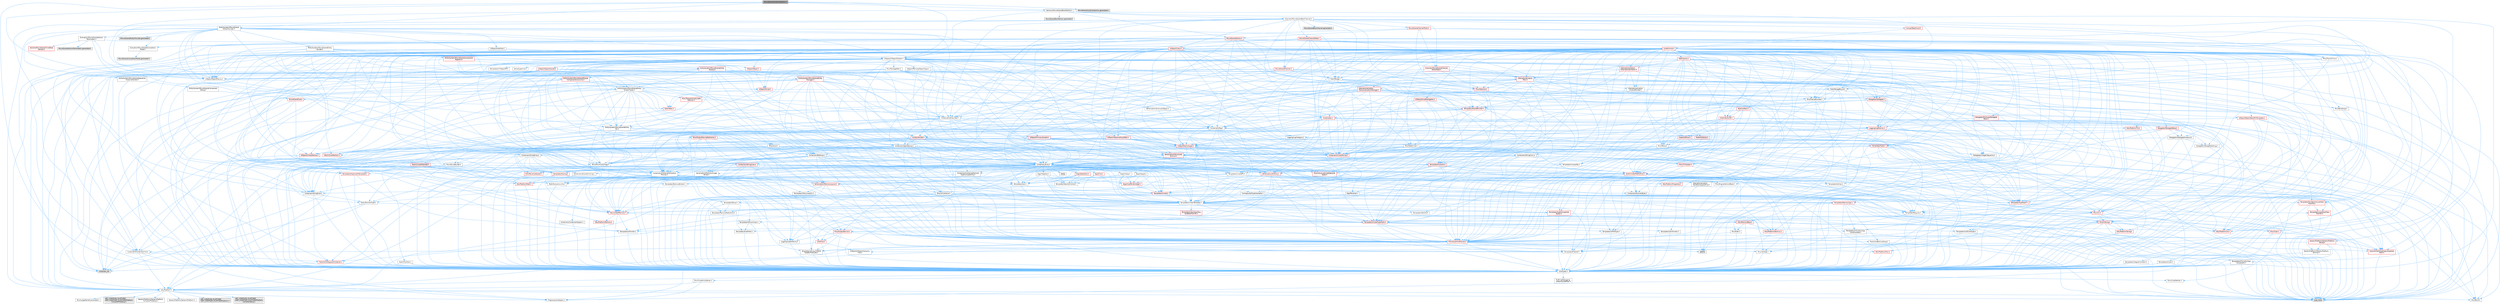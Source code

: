 digraph "MovieSceneVisibilitySection.h"
{
 // INTERACTIVE_SVG=YES
 // LATEX_PDF_SIZE
  bgcolor="transparent";
  edge [fontname=Helvetica,fontsize=10,labelfontname=Helvetica,labelfontsize=10];
  node [fontname=Helvetica,fontsize=10,shape=box,height=0.2,width=0.4];
  Node1 [id="Node000001",label="MovieSceneVisibilitySection.h",height=0.2,width=0.4,color="gray40", fillcolor="grey60", style="filled", fontcolor="black",tooltip=" "];
  Node1 -> Node2 [id="edge1_Node000001_Node000002",color="steelblue1",style="solid",tooltip=" "];
  Node2 [id="Node000002",label="CoreTypes.h",height=0.2,width=0.4,color="grey40", fillcolor="white", style="filled",URL="$dc/dec/CoreTypes_8h.html",tooltip=" "];
  Node2 -> Node3 [id="edge2_Node000002_Node000003",color="steelblue1",style="solid",tooltip=" "];
  Node3 [id="Node000003",label="HAL/Platform.h",height=0.2,width=0.4,color="grey40", fillcolor="white", style="filled",URL="$d9/dd0/Platform_8h.html",tooltip=" "];
  Node3 -> Node4 [id="edge3_Node000003_Node000004",color="steelblue1",style="solid",tooltip=" "];
  Node4 [id="Node000004",label="Misc/Build.h",height=0.2,width=0.4,color="grey40", fillcolor="white", style="filled",URL="$d3/dbb/Build_8h.html",tooltip=" "];
  Node3 -> Node5 [id="edge4_Node000003_Node000005",color="steelblue1",style="solid",tooltip=" "];
  Node5 [id="Node000005",label="Misc/LargeWorldCoordinates.h",height=0.2,width=0.4,color="grey40", fillcolor="white", style="filled",URL="$d2/dcb/LargeWorldCoordinates_8h.html",tooltip=" "];
  Node3 -> Node6 [id="edge5_Node000003_Node000006",color="steelblue1",style="solid",tooltip=" "];
  Node6 [id="Node000006",label="type_traits",height=0.2,width=0.4,color="grey60", fillcolor="#E0E0E0", style="filled",tooltip=" "];
  Node3 -> Node7 [id="edge6_Node000003_Node000007",color="steelblue1",style="solid",tooltip=" "];
  Node7 [id="Node000007",label="PreprocessorHelpers.h",height=0.2,width=0.4,color="grey40", fillcolor="white", style="filled",URL="$db/ddb/PreprocessorHelpers_8h.html",tooltip=" "];
  Node3 -> Node8 [id="edge7_Node000003_Node000008",color="steelblue1",style="solid",tooltip=" "];
  Node8 [id="Node000008",label="UBT_COMPILED_PLATFORM\l/UBT_COMPILED_PLATFORMPlatform\lCompilerPreSetup.h",height=0.2,width=0.4,color="grey60", fillcolor="#E0E0E0", style="filled",tooltip=" "];
  Node3 -> Node9 [id="edge8_Node000003_Node000009",color="steelblue1",style="solid",tooltip=" "];
  Node9 [id="Node000009",label="GenericPlatform/GenericPlatform\lCompilerPreSetup.h",height=0.2,width=0.4,color="grey40", fillcolor="white", style="filled",URL="$d9/dc8/GenericPlatformCompilerPreSetup_8h.html",tooltip=" "];
  Node3 -> Node10 [id="edge9_Node000003_Node000010",color="steelblue1",style="solid",tooltip=" "];
  Node10 [id="Node000010",label="GenericPlatform/GenericPlatform.h",height=0.2,width=0.4,color="grey40", fillcolor="white", style="filled",URL="$d6/d84/GenericPlatform_8h.html",tooltip=" "];
  Node3 -> Node11 [id="edge10_Node000003_Node000011",color="steelblue1",style="solid",tooltip=" "];
  Node11 [id="Node000011",label="UBT_COMPILED_PLATFORM\l/UBT_COMPILED_PLATFORMPlatform.h",height=0.2,width=0.4,color="grey60", fillcolor="#E0E0E0", style="filled",tooltip=" "];
  Node3 -> Node12 [id="edge11_Node000003_Node000012",color="steelblue1",style="solid",tooltip=" "];
  Node12 [id="Node000012",label="UBT_COMPILED_PLATFORM\l/UBT_COMPILED_PLATFORMPlatform\lCompilerSetup.h",height=0.2,width=0.4,color="grey60", fillcolor="#E0E0E0", style="filled",tooltip=" "];
  Node2 -> Node13 [id="edge12_Node000002_Node000013",color="steelblue1",style="solid",tooltip=" "];
  Node13 [id="Node000013",label="ProfilingDebugging\l/UMemoryDefines.h",height=0.2,width=0.4,color="grey40", fillcolor="white", style="filled",URL="$d2/da2/UMemoryDefines_8h.html",tooltip=" "];
  Node2 -> Node14 [id="edge13_Node000002_Node000014",color="steelblue1",style="solid",tooltip=" "];
  Node14 [id="Node000014",label="Misc/CoreMiscDefines.h",height=0.2,width=0.4,color="grey40", fillcolor="white", style="filled",URL="$da/d38/CoreMiscDefines_8h.html",tooltip=" "];
  Node14 -> Node3 [id="edge14_Node000014_Node000003",color="steelblue1",style="solid",tooltip=" "];
  Node14 -> Node7 [id="edge15_Node000014_Node000007",color="steelblue1",style="solid",tooltip=" "];
  Node2 -> Node15 [id="edge16_Node000002_Node000015",color="steelblue1",style="solid",tooltip=" "];
  Node15 [id="Node000015",label="Misc/CoreDefines.h",height=0.2,width=0.4,color="grey40", fillcolor="white", style="filled",URL="$d3/dd2/CoreDefines_8h.html",tooltip=" "];
  Node1 -> Node16 [id="edge17_Node000001_Node000016",color="steelblue1",style="solid",tooltip=" "];
  Node16 [id="Node000016",label="EntitySystem/IMovieScene\lEntityProvider.h",height=0.2,width=0.4,color="grey40", fillcolor="white", style="filled",URL="$dc/de1/IMovieSceneEntityProvider_8h.html",tooltip=" "];
  Node16 -> Node17 [id="edge18_Node000016_Node000017",color="steelblue1",style="solid",tooltip=" "];
  Node17 [id="Node000017",label="Containers/Array.h",height=0.2,width=0.4,color="grey40", fillcolor="white", style="filled",URL="$df/dd0/Array_8h.html",tooltip=" "];
  Node17 -> Node2 [id="edge19_Node000017_Node000002",color="steelblue1",style="solid",tooltip=" "];
  Node17 -> Node18 [id="edge20_Node000017_Node000018",color="steelblue1",style="solid",tooltip=" "];
  Node18 [id="Node000018",label="Misc/AssertionMacros.h",height=0.2,width=0.4,color="red", fillcolor="#FFF0F0", style="filled",URL="$d0/dfa/AssertionMacros_8h.html",tooltip=" "];
  Node18 -> Node2 [id="edge21_Node000018_Node000002",color="steelblue1",style="solid",tooltip=" "];
  Node18 -> Node3 [id="edge22_Node000018_Node000003",color="steelblue1",style="solid",tooltip=" "];
  Node18 -> Node19 [id="edge23_Node000018_Node000019",color="steelblue1",style="solid",tooltip=" "];
  Node19 [id="Node000019",label="HAL/PlatformMisc.h",height=0.2,width=0.4,color="red", fillcolor="#FFF0F0", style="filled",URL="$d0/df5/PlatformMisc_8h.html",tooltip=" "];
  Node19 -> Node2 [id="edge24_Node000019_Node000002",color="steelblue1",style="solid",tooltip=" "];
  Node18 -> Node7 [id="edge25_Node000018_Node000007",color="steelblue1",style="solid",tooltip=" "];
  Node18 -> Node55 [id="edge26_Node000018_Node000055",color="steelblue1",style="solid",tooltip=" "];
  Node55 [id="Node000055",label="Templates/EnableIf.h",height=0.2,width=0.4,color="grey40", fillcolor="white", style="filled",URL="$d7/d60/EnableIf_8h.html",tooltip=" "];
  Node55 -> Node2 [id="edge27_Node000055_Node000002",color="steelblue1",style="solid",tooltip=" "];
  Node18 -> Node56 [id="edge28_Node000018_Node000056",color="steelblue1",style="solid",tooltip=" "];
  Node56 [id="Node000056",label="Templates/IsArrayOrRefOf\lTypeByPredicate.h",height=0.2,width=0.4,color="grey40", fillcolor="white", style="filled",URL="$d6/da1/IsArrayOrRefOfTypeByPredicate_8h.html",tooltip=" "];
  Node56 -> Node2 [id="edge29_Node000056_Node000002",color="steelblue1",style="solid",tooltip=" "];
  Node18 -> Node59 [id="edge30_Node000018_Node000059",color="steelblue1",style="solid",tooltip=" "];
  Node59 [id="Node000059",label="Traits/IsCharEncodingCompatible\lWith.h",height=0.2,width=0.4,color="red", fillcolor="#FFF0F0", style="filled",URL="$df/dd1/IsCharEncodingCompatibleWith_8h.html",tooltip=" "];
  Node59 -> Node6 [id="edge31_Node000059_Node000006",color="steelblue1",style="solid",tooltip=" "];
  Node18 -> Node61 [id="edge32_Node000018_Node000061",color="steelblue1",style="solid",tooltip=" "];
  Node61 [id="Node000061",label="Misc/VarArgs.h",height=0.2,width=0.4,color="grey40", fillcolor="white", style="filled",URL="$d5/d6f/VarArgs_8h.html",tooltip=" "];
  Node61 -> Node2 [id="edge33_Node000061_Node000002",color="steelblue1",style="solid",tooltip=" "];
  Node18 -> Node68 [id="edge34_Node000018_Node000068",color="steelblue1",style="solid",tooltip=" "];
  Node68 [id="Node000068",label="atomic",height=0.2,width=0.4,color="grey60", fillcolor="#E0E0E0", style="filled",tooltip=" "];
  Node17 -> Node69 [id="edge35_Node000017_Node000069",color="steelblue1",style="solid",tooltip=" "];
  Node69 [id="Node000069",label="Misc/IntrusiveUnsetOptional\lState.h",height=0.2,width=0.4,color="red", fillcolor="#FFF0F0", style="filled",URL="$d2/d0a/IntrusiveUnsetOptionalState_8h.html",tooltip=" "];
  Node17 -> Node71 [id="edge36_Node000017_Node000071",color="steelblue1",style="solid",tooltip=" "];
  Node71 [id="Node000071",label="Misc/ReverseIterate.h",height=0.2,width=0.4,color="red", fillcolor="#FFF0F0", style="filled",URL="$db/de3/ReverseIterate_8h.html",tooltip=" "];
  Node71 -> Node3 [id="edge37_Node000071_Node000003",color="steelblue1",style="solid",tooltip=" "];
  Node17 -> Node73 [id="edge38_Node000017_Node000073",color="steelblue1",style="solid",tooltip=" "];
  Node73 [id="Node000073",label="HAL/UnrealMemory.h",height=0.2,width=0.4,color="red", fillcolor="#FFF0F0", style="filled",URL="$d9/d96/UnrealMemory_8h.html",tooltip=" "];
  Node73 -> Node2 [id="edge39_Node000073_Node000002",color="steelblue1",style="solid",tooltip=" "];
  Node73 -> Node77 [id="edge40_Node000073_Node000077",color="steelblue1",style="solid",tooltip=" "];
  Node77 [id="Node000077",label="HAL/MemoryBase.h",height=0.2,width=0.4,color="red", fillcolor="#FFF0F0", style="filled",URL="$d6/d9f/MemoryBase_8h.html",tooltip=" "];
  Node77 -> Node2 [id="edge41_Node000077_Node000002",color="steelblue1",style="solid",tooltip=" "];
  Node77 -> Node48 [id="edge42_Node000077_Node000048",color="steelblue1",style="solid",tooltip=" "];
  Node48 [id="Node000048",label="HAL/PlatformAtomics.h",height=0.2,width=0.4,color="red", fillcolor="#FFF0F0", style="filled",URL="$d3/d36/PlatformAtomics_8h.html",tooltip=" "];
  Node48 -> Node2 [id="edge43_Node000048_Node000002",color="steelblue1",style="solid",tooltip=" "];
  Node77 -> Node31 [id="edge44_Node000077_Node000031",color="steelblue1",style="solid",tooltip=" "];
  Node31 [id="Node000031",label="HAL/PlatformCrt.h",height=0.2,width=0.4,color="red", fillcolor="#FFF0F0", style="filled",URL="$d8/d75/PlatformCrt_8h.html",tooltip=" "];
  Node77 -> Node78 [id="edge45_Node000077_Node000078",color="steelblue1",style="solid",tooltip=" "];
  Node78 [id="Node000078",label="Misc/Exec.h",height=0.2,width=0.4,color="grey40", fillcolor="white", style="filled",URL="$de/ddb/Exec_8h.html",tooltip=" "];
  Node78 -> Node2 [id="edge46_Node000078_Node000002",color="steelblue1",style="solid",tooltip=" "];
  Node78 -> Node18 [id="edge47_Node000078_Node000018",color="steelblue1",style="solid",tooltip=" "];
  Node77 -> Node79 [id="edge48_Node000077_Node000079",color="steelblue1",style="solid",tooltip=" "];
  Node79 [id="Node000079",label="Misc/OutputDevice.h",height=0.2,width=0.4,color="red", fillcolor="#FFF0F0", style="filled",URL="$d7/d32/OutputDevice_8h.html",tooltip=" "];
  Node79 -> Node26 [id="edge49_Node000079_Node000026",color="steelblue1",style="solid",tooltip=" "];
  Node26 [id="Node000026",label="CoreFwd.h",height=0.2,width=0.4,color="red", fillcolor="#FFF0F0", style="filled",URL="$d1/d1e/CoreFwd_8h.html",tooltip=" "];
  Node26 -> Node2 [id="edge50_Node000026_Node000002",color="steelblue1",style="solid",tooltip=" "];
  Node26 -> Node27 [id="edge51_Node000026_Node000027",color="steelblue1",style="solid",tooltip=" "];
  Node27 [id="Node000027",label="Containers/ContainersFwd.h",height=0.2,width=0.4,color="grey40", fillcolor="white", style="filled",URL="$d4/d0a/ContainersFwd_8h.html",tooltip=" "];
  Node27 -> Node3 [id="edge52_Node000027_Node000003",color="steelblue1",style="solid",tooltip=" "];
  Node27 -> Node2 [id="edge53_Node000027_Node000002",color="steelblue1",style="solid",tooltip=" "];
  Node27 -> Node24 [id="edge54_Node000027_Node000024",color="steelblue1",style="solid",tooltip=" "];
  Node24 [id="Node000024",label="Traits/IsContiguousContainer.h",height=0.2,width=0.4,color="red", fillcolor="#FFF0F0", style="filled",URL="$d5/d3c/IsContiguousContainer_8h.html",tooltip=" "];
  Node24 -> Node2 [id="edge55_Node000024_Node000002",color="steelblue1",style="solid",tooltip=" "];
  Node24 -> Node23 [id="edge56_Node000024_Node000023",color="steelblue1",style="solid",tooltip=" "];
  Node23 [id="Node000023",label="initializer_list",height=0.2,width=0.4,color="grey60", fillcolor="#E0E0E0", style="filled",tooltip=" "];
  Node26 -> Node29 [id="edge57_Node000026_Node000029",color="steelblue1",style="solid",tooltip=" "];
  Node29 [id="Node000029",label="UObject/UObjectHierarchy\lFwd.h",height=0.2,width=0.4,color="grey40", fillcolor="white", style="filled",URL="$d3/d13/UObjectHierarchyFwd_8h.html",tooltip=" "];
  Node79 -> Node2 [id="edge58_Node000079_Node000002",color="steelblue1",style="solid",tooltip=" "];
  Node79 -> Node80 [id="edge59_Node000079_Node000080",color="steelblue1",style="solid",tooltip=" "];
  Node80 [id="Node000080",label="Logging/LogVerbosity.h",height=0.2,width=0.4,color="grey40", fillcolor="white", style="filled",URL="$d2/d8f/LogVerbosity_8h.html",tooltip=" "];
  Node80 -> Node2 [id="edge60_Node000080_Node000002",color="steelblue1",style="solid",tooltip=" "];
  Node79 -> Node61 [id="edge61_Node000079_Node000061",color="steelblue1",style="solid",tooltip=" "];
  Node79 -> Node56 [id="edge62_Node000079_Node000056",color="steelblue1",style="solid",tooltip=" "];
  Node79 -> Node59 [id="edge63_Node000079_Node000059",color="steelblue1",style="solid",tooltip=" "];
  Node73 -> Node90 [id="edge64_Node000073_Node000090",color="steelblue1",style="solid",tooltip=" "];
  Node90 [id="Node000090",label="HAL/PlatformMemory.h",height=0.2,width=0.4,color="red", fillcolor="#FFF0F0", style="filled",URL="$de/d68/PlatformMemory_8h.html",tooltip=" "];
  Node90 -> Node2 [id="edge65_Node000090_Node000002",color="steelblue1",style="solid",tooltip=" "];
  Node73 -> Node93 [id="edge66_Node000073_Node000093",color="steelblue1",style="solid",tooltip=" "];
  Node93 [id="Node000093",label="Templates/IsPointer.h",height=0.2,width=0.4,color="grey40", fillcolor="white", style="filled",URL="$d7/d05/IsPointer_8h.html",tooltip=" "];
  Node93 -> Node2 [id="edge67_Node000093_Node000002",color="steelblue1",style="solid",tooltip=" "];
  Node17 -> Node94 [id="edge68_Node000017_Node000094",color="steelblue1",style="solid",tooltip=" "];
  Node94 [id="Node000094",label="Templates/UnrealTypeTraits.h",height=0.2,width=0.4,color="red", fillcolor="#FFF0F0", style="filled",URL="$d2/d2d/UnrealTypeTraits_8h.html",tooltip=" "];
  Node94 -> Node2 [id="edge69_Node000094_Node000002",color="steelblue1",style="solid",tooltip=" "];
  Node94 -> Node93 [id="edge70_Node000094_Node000093",color="steelblue1",style="solid",tooltip=" "];
  Node94 -> Node18 [id="edge71_Node000094_Node000018",color="steelblue1",style="solid",tooltip=" "];
  Node94 -> Node86 [id="edge72_Node000094_Node000086",color="steelblue1",style="solid",tooltip=" "];
  Node86 [id="Node000086",label="Templates/AndOrNot.h",height=0.2,width=0.4,color="grey40", fillcolor="white", style="filled",URL="$db/d0a/AndOrNot_8h.html",tooltip=" "];
  Node86 -> Node2 [id="edge73_Node000086_Node000002",color="steelblue1",style="solid",tooltip=" "];
  Node94 -> Node55 [id="edge74_Node000094_Node000055",color="steelblue1",style="solid",tooltip=" "];
  Node94 -> Node95 [id="edge75_Node000094_Node000095",color="steelblue1",style="solid",tooltip=" "];
  Node95 [id="Node000095",label="Templates/IsArithmetic.h",height=0.2,width=0.4,color="grey40", fillcolor="white", style="filled",URL="$d2/d5d/IsArithmetic_8h.html",tooltip=" "];
  Node95 -> Node2 [id="edge76_Node000095_Node000002",color="steelblue1",style="solid",tooltip=" "];
  Node94 -> Node97 [id="edge77_Node000094_Node000097",color="steelblue1",style="solid",tooltip=" "];
  Node97 [id="Node000097",label="Templates/IsPODType.h",height=0.2,width=0.4,color="grey40", fillcolor="white", style="filled",URL="$d7/db1/IsPODType_8h.html",tooltip=" "];
  Node97 -> Node2 [id="edge78_Node000097_Node000002",color="steelblue1",style="solid",tooltip=" "];
  Node94 -> Node98 [id="edge79_Node000094_Node000098",color="steelblue1",style="solid",tooltip=" "];
  Node98 [id="Node000098",label="Templates/IsUECoreType.h",height=0.2,width=0.4,color="grey40", fillcolor="white", style="filled",URL="$d1/db8/IsUECoreType_8h.html",tooltip=" "];
  Node98 -> Node2 [id="edge80_Node000098_Node000002",color="steelblue1",style="solid",tooltip=" "];
  Node98 -> Node6 [id="edge81_Node000098_Node000006",color="steelblue1",style="solid",tooltip=" "];
  Node94 -> Node87 [id="edge82_Node000094_Node000087",color="steelblue1",style="solid",tooltip=" "];
  Node87 [id="Node000087",label="Templates/IsTriviallyCopy\lConstructible.h",height=0.2,width=0.4,color="grey40", fillcolor="white", style="filled",URL="$d3/d78/IsTriviallyCopyConstructible_8h.html",tooltip=" "];
  Node87 -> Node2 [id="edge83_Node000087_Node000002",color="steelblue1",style="solid",tooltip=" "];
  Node87 -> Node6 [id="edge84_Node000087_Node000006",color="steelblue1",style="solid",tooltip=" "];
  Node17 -> Node99 [id="edge85_Node000017_Node000099",color="steelblue1",style="solid",tooltip=" "];
  Node99 [id="Node000099",label="Templates/UnrealTemplate.h",height=0.2,width=0.4,color="grey40", fillcolor="white", style="filled",URL="$d4/d24/UnrealTemplate_8h.html",tooltip=" "];
  Node99 -> Node2 [id="edge86_Node000099_Node000002",color="steelblue1",style="solid",tooltip=" "];
  Node99 -> Node93 [id="edge87_Node000099_Node000093",color="steelblue1",style="solid",tooltip=" "];
  Node99 -> Node73 [id="edge88_Node000099_Node000073",color="steelblue1",style="solid",tooltip=" "];
  Node99 -> Node100 [id="edge89_Node000099_Node000100",color="steelblue1",style="solid",tooltip=" "];
  Node100 [id="Node000100",label="Templates/CopyQualifiers\lAndRefsFromTo.h",height=0.2,width=0.4,color="red", fillcolor="#FFF0F0", style="filled",URL="$d3/db3/CopyQualifiersAndRefsFromTo_8h.html",tooltip=" "];
  Node99 -> Node94 [id="edge90_Node000099_Node000094",color="steelblue1",style="solid",tooltip=" "];
  Node99 -> Node102 [id="edge91_Node000099_Node000102",color="steelblue1",style="solid",tooltip=" "];
  Node102 [id="Node000102",label="Templates/RemoveReference.h",height=0.2,width=0.4,color="grey40", fillcolor="white", style="filled",URL="$da/dbe/RemoveReference_8h.html",tooltip=" "];
  Node102 -> Node2 [id="edge92_Node000102_Node000002",color="steelblue1",style="solid",tooltip=" "];
  Node99 -> Node63 [id="edge93_Node000099_Node000063",color="steelblue1",style="solid",tooltip=" "];
  Node63 [id="Node000063",label="Templates/Requires.h",height=0.2,width=0.4,color="grey40", fillcolor="white", style="filled",URL="$dc/d96/Requires_8h.html",tooltip=" "];
  Node63 -> Node55 [id="edge94_Node000063_Node000055",color="steelblue1",style="solid",tooltip=" "];
  Node63 -> Node6 [id="edge95_Node000063_Node000006",color="steelblue1",style="solid",tooltip=" "];
  Node99 -> Node103 [id="edge96_Node000099_Node000103",color="steelblue1",style="solid",tooltip=" "];
  Node103 [id="Node000103",label="Templates/TypeCompatible\lBytes.h",height=0.2,width=0.4,color="red", fillcolor="#FFF0F0", style="filled",URL="$df/d0a/TypeCompatibleBytes_8h.html",tooltip=" "];
  Node103 -> Node2 [id="edge97_Node000103_Node000002",color="steelblue1",style="solid",tooltip=" "];
  Node103 -> Node6 [id="edge98_Node000103_Node000006",color="steelblue1",style="solid",tooltip=" "];
  Node99 -> Node64 [id="edge99_Node000099_Node000064",color="steelblue1",style="solid",tooltip=" "];
  Node64 [id="Node000064",label="Templates/Identity.h",height=0.2,width=0.4,color="grey40", fillcolor="white", style="filled",URL="$d0/dd5/Identity_8h.html",tooltip=" "];
  Node99 -> Node24 [id="edge100_Node000099_Node000024",color="steelblue1",style="solid",tooltip=" "];
  Node99 -> Node104 [id="edge101_Node000099_Node000104",color="steelblue1",style="solid",tooltip=" "];
  Node104 [id="Node000104",label="Traits/UseBitwiseSwap.h",height=0.2,width=0.4,color="grey40", fillcolor="white", style="filled",URL="$db/df3/UseBitwiseSwap_8h.html",tooltip=" "];
  Node104 -> Node2 [id="edge102_Node000104_Node000002",color="steelblue1",style="solid",tooltip=" "];
  Node104 -> Node6 [id="edge103_Node000104_Node000006",color="steelblue1",style="solid",tooltip=" "];
  Node99 -> Node6 [id="edge104_Node000099_Node000006",color="steelblue1",style="solid",tooltip=" "];
  Node17 -> Node105 [id="edge105_Node000017_Node000105",color="steelblue1",style="solid",tooltip=" "];
  Node105 [id="Node000105",label="Containers/AllowShrinking.h",height=0.2,width=0.4,color="grey40", fillcolor="white", style="filled",URL="$d7/d1a/AllowShrinking_8h.html",tooltip=" "];
  Node105 -> Node2 [id="edge106_Node000105_Node000002",color="steelblue1",style="solid",tooltip=" "];
  Node17 -> Node106 [id="edge107_Node000017_Node000106",color="steelblue1",style="solid",tooltip=" "];
  Node106 [id="Node000106",label="Containers/ContainerAllocation\lPolicies.h",height=0.2,width=0.4,color="grey40", fillcolor="white", style="filled",URL="$d7/dff/ContainerAllocationPolicies_8h.html",tooltip=" "];
  Node106 -> Node2 [id="edge108_Node000106_Node000002",color="steelblue1",style="solid",tooltip=" "];
  Node106 -> Node107 [id="edge109_Node000106_Node000107",color="steelblue1",style="solid",tooltip=" "];
  Node107 [id="Node000107",label="Containers/ContainerHelpers.h",height=0.2,width=0.4,color="grey40", fillcolor="white", style="filled",URL="$d7/d33/ContainerHelpers_8h.html",tooltip=" "];
  Node107 -> Node2 [id="edge110_Node000107_Node000002",color="steelblue1",style="solid",tooltip=" "];
  Node106 -> Node106 [id="edge111_Node000106_Node000106",color="steelblue1",style="solid",tooltip=" "];
  Node106 -> Node108 [id="edge112_Node000106_Node000108",color="steelblue1",style="solid",tooltip=" "];
  Node108 [id="Node000108",label="HAL/PlatformMath.h",height=0.2,width=0.4,color="red", fillcolor="#FFF0F0", style="filled",URL="$dc/d53/PlatformMath_8h.html",tooltip=" "];
  Node108 -> Node2 [id="edge113_Node000108_Node000002",color="steelblue1",style="solid",tooltip=" "];
  Node106 -> Node73 [id="edge114_Node000106_Node000073",color="steelblue1",style="solid",tooltip=" "];
  Node106 -> Node41 [id="edge115_Node000106_Node000041",color="steelblue1",style="solid",tooltip=" "];
  Node41 [id="Node000041",label="Math/NumericLimits.h",height=0.2,width=0.4,color="grey40", fillcolor="white", style="filled",URL="$df/d1b/NumericLimits_8h.html",tooltip=" "];
  Node41 -> Node2 [id="edge116_Node000041_Node000002",color="steelblue1",style="solid",tooltip=" "];
  Node106 -> Node18 [id="edge117_Node000106_Node000018",color="steelblue1",style="solid",tooltip=" "];
  Node106 -> Node116 [id="edge118_Node000106_Node000116",color="steelblue1",style="solid",tooltip=" "];
  Node116 [id="Node000116",label="Templates/IsPolymorphic.h",height=0.2,width=0.4,color="grey40", fillcolor="white", style="filled",URL="$dc/d20/IsPolymorphic_8h.html",tooltip=" "];
  Node106 -> Node117 [id="edge119_Node000106_Node000117",color="steelblue1",style="solid",tooltip=" "];
  Node117 [id="Node000117",label="Templates/MemoryOps.h",height=0.2,width=0.4,color="red", fillcolor="#FFF0F0", style="filled",URL="$db/dea/MemoryOps_8h.html",tooltip=" "];
  Node117 -> Node2 [id="edge120_Node000117_Node000002",color="steelblue1",style="solid",tooltip=" "];
  Node117 -> Node73 [id="edge121_Node000117_Node000073",color="steelblue1",style="solid",tooltip=" "];
  Node117 -> Node88 [id="edge122_Node000117_Node000088",color="steelblue1",style="solid",tooltip=" "];
  Node88 [id="Node000088",label="Templates/IsTriviallyCopy\lAssignable.h",height=0.2,width=0.4,color="grey40", fillcolor="white", style="filled",URL="$d2/df2/IsTriviallyCopyAssignable_8h.html",tooltip=" "];
  Node88 -> Node2 [id="edge123_Node000088_Node000002",color="steelblue1",style="solid",tooltip=" "];
  Node88 -> Node6 [id="edge124_Node000088_Node000006",color="steelblue1",style="solid",tooltip=" "];
  Node117 -> Node87 [id="edge125_Node000117_Node000087",color="steelblue1",style="solid",tooltip=" "];
  Node117 -> Node63 [id="edge126_Node000117_Node000063",color="steelblue1",style="solid",tooltip=" "];
  Node117 -> Node94 [id="edge127_Node000117_Node000094",color="steelblue1",style="solid",tooltip=" "];
  Node117 -> Node104 [id="edge128_Node000117_Node000104",color="steelblue1",style="solid",tooltip=" "];
  Node117 -> Node6 [id="edge129_Node000117_Node000006",color="steelblue1",style="solid",tooltip=" "];
  Node106 -> Node103 [id="edge130_Node000106_Node000103",color="steelblue1",style="solid",tooltip=" "];
  Node106 -> Node6 [id="edge131_Node000106_Node000006",color="steelblue1",style="solid",tooltip=" "];
  Node17 -> Node118 [id="edge132_Node000017_Node000118",color="steelblue1",style="solid",tooltip=" "];
  Node118 [id="Node000118",label="Containers/ContainerElement\lTypeCompatibility.h",height=0.2,width=0.4,color="grey40", fillcolor="white", style="filled",URL="$df/ddf/ContainerElementTypeCompatibility_8h.html",tooltip=" "];
  Node118 -> Node2 [id="edge133_Node000118_Node000002",color="steelblue1",style="solid",tooltip=" "];
  Node118 -> Node94 [id="edge134_Node000118_Node000094",color="steelblue1",style="solid",tooltip=" "];
  Node17 -> Node119 [id="edge135_Node000017_Node000119",color="steelblue1",style="solid",tooltip=" "];
  Node119 [id="Node000119",label="Serialization/Archive.h",height=0.2,width=0.4,color="red", fillcolor="#FFF0F0", style="filled",URL="$d7/d3b/Archive_8h.html",tooltip=" "];
  Node119 -> Node26 [id="edge136_Node000119_Node000026",color="steelblue1",style="solid",tooltip=" "];
  Node119 -> Node2 [id="edge137_Node000119_Node000002",color="steelblue1",style="solid",tooltip=" "];
  Node119 -> Node120 [id="edge138_Node000119_Node000120",color="steelblue1",style="solid",tooltip=" "];
  Node120 [id="Node000120",label="HAL/PlatformProperties.h",height=0.2,width=0.4,color="red", fillcolor="#FFF0F0", style="filled",URL="$d9/db0/PlatformProperties_8h.html",tooltip=" "];
  Node120 -> Node2 [id="edge139_Node000120_Node000002",color="steelblue1",style="solid",tooltip=" "];
  Node119 -> Node123 [id="edge140_Node000119_Node000123",color="steelblue1",style="solid",tooltip=" "];
  Node123 [id="Node000123",label="Internationalization\l/TextNamespaceFwd.h",height=0.2,width=0.4,color="grey40", fillcolor="white", style="filled",URL="$d8/d97/TextNamespaceFwd_8h.html",tooltip=" "];
  Node123 -> Node2 [id="edge141_Node000123_Node000002",color="steelblue1",style="solid",tooltip=" "];
  Node119 -> Node18 [id="edge142_Node000119_Node000018",color="steelblue1",style="solid",tooltip=" "];
  Node119 -> Node4 [id="edge143_Node000119_Node000004",color="steelblue1",style="solid",tooltip=" "];
  Node119 -> Node124 [id="edge144_Node000119_Node000124",color="steelblue1",style="solid",tooltip=" "];
  Node124 [id="Node000124",label="Misc/EngineVersionBase.h",height=0.2,width=0.4,color="grey40", fillcolor="white", style="filled",URL="$d5/d2b/EngineVersionBase_8h.html",tooltip=" "];
  Node124 -> Node2 [id="edge145_Node000124_Node000002",color="steelblue1",style="solid",tooltip=" "];
  Node119 -> Node61 [id="edge146_Node000119_Node000061",color="steelblue1",style="solid",tooltip=" "];
  Node119 -> Node55 [id="edge147_Node000119_Node000055",color="steelblue1",style="solid",tooltip=" "];
  Node119 -> Node56 [id="edge148_Node000119_Node000056",color="steelblue1",style="solid",tooltip=" "];
  Node119 -> Node127 [id="edge149_Node000119_Node000127",color="steelblue1",style="solid",tooltip=" "];
  Node127 [id="Node000127",label="Templates/IsEnumClass.h",height=0.2,width=0.4,color="grey40", fillcolor="white", style="filled",URL="$d7/d15/IsEnumClass_8h.html",tooltip=" "];
  Node127 -> Node2 [id="edge150_Node000127_Node000002",color="steelblue1",style="solid",tooltip=" "];
  Node127 -> Node86 [id="edge151_Node000127_Node000086",color="steelblue1",style="solid",tooltip=" "];
  Node119 -> Node99 [id="edge152_Node000119_Node000099",color="steelblue1",style="solid",tooltip=" "];
  Node119 -> Node59 [id="edge153_Node000119_Node000059",color="steelblue1",style="solid",tooltip=" "];
  Node17 -> Node129 [id="edge154_Node000017_Node000129",color="steelblue1",style="solid",tooltip=" "];
  Node129 [id="Node000129",label="Serialization/MemoryImage\lWriter.h",height=0.2,width=0.4,color="grey40", fillcolor="white", style="filled",URL="$d0/d08/MemoryImageWriter_8h.html",tooltip=" "];
  Node129 -> Node2 [id="edge155_Node000129_Node000002",color="steelblue1",style="solid",tooltip=" "];
  Node129 -> Node130 [id="edge156_Node000129_Node000130",color="steelblue1",style="solid",tooltip=" "];
  Node130 [id="Node000130",label="Serialization/MemoryLayout.h",height=0.2,width=0.4,color="red", fillcolor="#FFF0F0", style="filled",URL="$d7/d66/MemoryLayout_8h.html",tooltip=" "];
  Node130 -> Node133 [id="edge157_Node000130_Node000133",color="steelblue1",style="solid",tooltip=" "];
  Node133 [id="Node000133",label="Containers/EnumAsByte.h",height=0.2,width=0.4,color="grey40", fillcolor="white", style="filled",URL="$d6/d9a/EnumAsByte_8h.html",tooltip=" "];
  Node133 -> Node2 [id="edge158_Node000133_Node000002",color="steelblue1",style="solid",tooltip=" "];
  Node133 -> Node97 [id="edge159_Node000133_Node000097",color="steelblue1",style="solid",tooltip=" "];
  Node133 -> Node134 [id="edge160_Node000133_Node000134",color="steelblue1",style="solid",tooltip=" "];
  Node134 [id="Node000134",label="Templates/TypeHash.h",height=0.2,width=0.4,color="red", fillcolor="#FFF0F0", style="filled",URL="$d1/d62/TypeHash_8h.html",tooltip=" "];
  Node134 -> Node2 [id="edge161_Node000134_Node000002",color="steelblue1",style="solid",tooltip=" "];
  Node134 -> Node63 [id="edge162_Node000134_Node000063",color="steelblue1",style="solid",tooltip=" "];
  Node134 -> Node135 [id="edge163_Node000134_Node000135",color="steelblue1",style="solid",tooltip=" "];
  Node135 [id="Node000135",label="Misc/Crc.h",height=0.2,width=0.4,color="red", fillcolor="#FFF0F0", style="filled",URL="$d4/dd2/Crc_8h.html",tooltip=" "];
  Node135 -> Node2 [id="edge164_Node000135_Node000002",color="steelblue1",style="solid",tooltip=" "];
  Node135 -> Node75 [id="edge165_Node000135_Node000075",color="steelblue1",style="solid",tooltip=" "];
  Node75 [id="Node000075",label="HAL/PlatformString.h",height=0.2,width=0.4,color="red", fillcolor="#FFF0F0", style="filled",URL="$db/db5/PlatformString_8h.html",tooltip=" "];
  Node75 -> Node2 [id="edge166_Node000075_Node000002",color="steelblue1",style="solid",tooltip=" "];
  Node135 -> Node18 [id="edge167_Node000135_Node000018",color="steelblue1",style="solid",tooltip=" "];
  Node135 -> Node136 [id="edge168_Node000135_Node000136",color="steelblue1",style="solid",tooltip=" "];
  Node136 [id="Node000136",label="Misc/CString.h",height=0.2,width=0.4,color="red", fillcolor="#FFF0F0", style="filled",URL="$d2/d49/CString_8h.html",tooltip=" "];
  Node136 -> Node2 [id="edge169_Node000136_Node000002",color="steelblue1",style="solid",tooltip=" "];
  Node136 -> Node31 [id="edge170_Node000136_Node000031",color="steelblue1",style="solid",tooltip=" "];
  Node136 -> Node75 [id="edge171_Node000136_Node000075",color="steelblue1",style="solid",tooltip=" "];
  Node136 -> Node18 [id="edge172_Node000136_Node000018",color="steelblue1",style="solid",tooltip=" "];
  Node136 -> Node137 [id="edge173_Node000136_Node000137",color="steelblue1",style="solid",tooltip=" "];
  Node137 [id="Node000137",label="Misc/Char.h",height=0.2,width=0.4,color="red", fillcolor="#FFF0F0", style="filled",URL="$d0/d58/Char_8h.html",tooltip=" "];
  Node137 -> Node2 [id="edge174_Node000137_Node000002",color="steelblue1",style="solid",tooltip=" "];
  Node137 -> Node6 [id="edge175_Node000137_Node000006",color="steelblue1",style="solid",tooltip=" "];
  Node136 -> Node61 [id="edge176_Node000136_Node000061",color="steelblue1",style="solid",tooltip=" "];
  Node136 -> Node56 [id="edge177_Node000136_Node000056",color="steelblue1",style="solid",tooltip=" "];
  Node136 -> Node59 [id="edge178_Node000136_Node000059",color="steelblue1",style="solid",tooltip=" "];
  Node135 -> Node137 [id="edge179_Node000135_Node000137",color="steelblue1",style="solid",tooltip=" "];
  Node135 -> Node94 [id="edge180_Node000135_Node000094",color="steelblue1",style="solid",tooltip=" "];
  Node134 -> Node6 [id="edge181_Node000134_Node000006",color="steelblue1",style="solid",tooltip=" "];
  Node130 -> Node21 [id="edge182_Node000130_Node000021",color="steelblue1",style="solid",tooltip=" "];
  Node21 [id="Node000021",label="Containers/StringFwd.h",height=0.2,width=0.4,color="grey40", fillcolor="white", style="filled",URL="$df/d37/StringFwd_8h.html",tooltip=" "];
  Node21 -> Node2 [id="edge183_Node000021_Node000002",color="steelblue1",style="solid",tooltip=" "];
  Node21 -> Node22 [id="edge184_Node000021_Node000022",color="steelblue1",style="solid",tooltip=" "];
  Node22 [id="Node000022",label="Traits/ElementType.h",height=0.2,width=0.4,color="grey40", fillcolor="white", style="filled",URL="$d5/d4f/ElementType_8h.html",tooltip=" "];
  Node22 -> Node3 [id="edge185_Node000022_Node000003",color="steelblue1",style="solid",tooltip=" "];
  Node22 -> Node23 [id="edge186_Node000022_Node000023",color="steelblue1",style="solid",tooltip=" "];
  Node22 -> Node6 [id="edge187_Node000022_Node000006",color="steelblue1",style="solid",tooltip=" "];
  Node21 -> Node24 [id="edge188_Node000021_Node000024",color="steelblue1",style="solid",tooltip=" "];
  Node130 -> Node73 [id="edge189_Node000130_Node000073",color="steelblue1",style="solid",tooltip=" "];
  Node130 -> Node55 [id="edge190_Node000130_Node000055",color="steelblue1",style="solid",tooltip=" "];
  Node130 -> Node116 [id="edge191_Node000130_Node000116",color="steelblue1",style="solid",tooltip=" "];
  Node130 -> Node99 [id="edge192_Node000130_Node000099",color="steelblue1",style="solid",tooltip=" "];
  Node17 -> Node143 [id="edge193_Node000017_Node000143",color="steelblue1",style="solid",tooltip=" "];
  Node143 [id="Node000143",label="Algo/Heapify.h",height=0.2,width=0.4,color="grey40", fillcolor="white", style="filled",URL="$d0/d2a/Heapify_8h.html",tooltip=" "];
  Node143 -> Node144 [id="edge194_Node000143_Node000144",color="steelblue1",style="solid",tooltip=" "];
  Node144 [id="Node000144",label="Algo/Impl/BinaryHeap.h",height=0.2,width=0.4,color="red", fillcolor="#FFF0F0", style="filled",URL="$d7/da3/Algo_2Impl_2BinaryHeap_8h.html",tooltip=" "];
  Node144 -> Node145 [id="edge195_Node000144_Node000145",color="steelblue1",style="solid",tooltip=" "];
  Node145 [id="Node000145",label="Templates/Invoke.h",height=0.2,width=0.4,color="red", fillcolor="#FFF0F0", style="filled",URL="$d7/deb/Invoke_8h.html",tooltip=" "];
  Node145 -> Node2 [id="edge196_Node000145_Node000002",color="steelblue1",style="solid",tooltip=" "];
  Node145 -> Node99 [id="edge197_Node000145_Node000099",color="steelblue1",style="solid",tooltip=" "];
  Node145 -> Node6 [id="edge198_Node000145_Node000006",color="steelblue1",style="solid",tooltip=" "];
  Node144 -> Node6 [id="edge199_Node000144_Node000006",color="steelblue1",style="solid",tooltip=" "];
  Node143 -> Node149 [id="edge200_Node000143_Node000149",color="steelblue1",style="solid",tooltip=" "];
  Node149 [id="Node000149",label="Templates/IdentityFunctor.h",height=0.2,width=0.4,color="grey40", fillcolor="white", style="filled",URL="$d7/d2e/IdentityFunctor_8h.html",tooltip=" "];
  Node149 -> Node3 [id="edge201_Node000149_Node000003",color="steelblue1",style="solid",tooltip=" "];
  Node143 -> Node145 [id="edge202_Node000143_Node000145",color="steelblue1",style="solid",tooltip=" "];
  Node143 -> Node150 [id="edge203_Node000143_Node000150",color="steelblue1",style="solid",tooltip=" "];
  Node150 [id="Node000150",label="Templates/Less.h",height=0.2,width=0.4,color="grey40", fillcolor="white", style="filled",URL="$de/dc8/Less_8h.html",tooltip=" "];
  Node150 -> Node2 [id="edge204_Node000150_Node000002",color="steelblue1",style="solid",tooltip=" "];
  Node150 -> Node99 [id="edge205_Node000150_Node000099",color="steelblue1",style="solid",tooltip=" "];
  Node143 -> Node99 [id="edge206_Node000143_Node000099",color="steelblue1",style="solid",tooltip=" "];
  Node17 -> Node151 [id="edge207_Node000017_Node000151",color="steelblue1",style="solid",tooltip=" "];
  Node151 [id="Node000151",label="Algo/HeapSort.h",height=0.2,width=0.4,color="grey40", fillcolor="white", style="filled",URL="$d3/d92/HeapSort_8h.html",tooltip=" "];
  Node151 -> Node144 [id="edge208_Node000151_Node000144",color="steelblue1",style="solid",tooltip=" "];
  Node151 -> Node149 [id="edge209_Node000151_Node000149",color="steelblue1",style="solid",tooltip=" "];
  Node151 -> Node150 [id="edge210_Node000151_Node000150",color="steelblue1",style="solid",tooltip=" "];
  Node151 -> Node99 [id="edge211_Node000151_Node000099",color="steelblue1",style="solid",tooltip=" "];
  Node17 -> Node152 [id="edge212_Node000017_Node000152",color="steelblue1",style="solid",tooltip=" "];
  Node152 [id="Node000152",label="Algo/IsHeap.h",height=0.2,width=0.4,color="grey40", fillcolor="white", style="filled",URL="$de/d32/IsHeap_8h.html",tooltip=" "];
  Node152 -> Node144 [id="edge213_Node000152_Node000144",color="steelblue1",style="solid",tooltip=" "];
  Node152 -> Node149 [id="edge214_Node000152_Node000149",color="steelblue1",style="solid",tooltip=" "];
  Node152 -> Node145 [id="edge215_Node000152_Node000145",color="steelblue1",style="solid",tooltip=" "];
  Node152 -> Node150 [id="edge216_Node000152_Node000150",color="steelblue1",style="solid",tooltip=" "];
  Node152 -> Node99 [id="edge217_Node000152_Node000099",color="steelblue1",style="solid",tooltip=" "];
  Node17 -> Node144 [id="edge218_Node000017_Node000144",color="steelblue1",style="solid",tooltip=" "];
  Node17 -> Node153 [id="edge219_Node000017_Node000153",color="steelblue1",style="solid",tooltip=" "];
  Node153 [id="Node000153",label="Algo/StableSort.h",height=0.2,width=0.4,color="red", fillcolor="#FFF0F0", style="filled",URL="$d7/d3c/StableSort_8h.html",tooltip=" "];
  Node153 -> Node149 [id="edge220_Node000153_Node000149",color="steelblue1",style="solid",tooltip=" "];
  Node153 -> Node145 [id="edge221_Node000153_Node000145",color="steelblue1",style="solid",tooltip=" "];
  Node153 -> Node150 [id="edge222_Node000153_Node000150",color="steelblue1",style="solid",tooltip=" "];
  Node153 -> Node99 [id="edge223_Node000153_Node000099",color="steelblue1",style="solid",tooltip=" "];
  Node17 -> Node156 [id="edge224_Node000017_Node000156",color="steelblue1",style="solid",tooltip=" "];
  Node156 [id="Node000156",label="Concepts/GetTypeHashable.h",height=0.2,width=0.4,color="grey40", fillcolor="white", style="filled",URL="$d3/da2/GetTypeHashable_8h.html",tooltip=" "];
  Node156 -> Node2 [id="edge225_Node000156_Node000002",color="steelblue1",style="solid",tooltip=" "];
  Node156 -> Node134 [id="edge226_Node000156_Node000134",color="steelblue1",style="solid",tooltip=" "];
  Node17 -> Node149 [id="edge227_Node000017_Node000149",color="steelblue1",style="solid",tooltip=" "];
  Node17 -> Node145 [id="edge228_Node000017_Node000145",color="steelblue1",style="solid",tooltip=" "];
  Node17 -> Node150 [id="edge229_Node000017_Node000150",color="steelblue1",style="solid",tooltip=" "];
  Node17 -> Node157 [id="edge230_Node000017_Node000157",color="steelblue1",style="solid",tooltip=" "];
  Node157 [id="Node000157",label="Templates/LosesQualifiers\lFromTo.h",height=0.2,width=0.4,color="red", fillcolor="#FFF0F0", style="filled",URL="$d2/db3/LosesQualifiersFromTo_8h.html",tooltip=" "];
  Node157 -> Node6 [id="edge231_Node000157_Node000006",color="steelblue1",style="solid",tooltip=" "];
  Node17 -> Node63 [id="edge232_Node000017_Node000063",color="steelblue1",style="solid",tooltip=" "];
  Node17 -> Node158 [id="edge233_Node000017_Node000158",color="steelblue1",style="solid",tooltip=" "];
  Node158 [id="Node000158",label="Templates/Sorting.h",height=0.2,width=0.4,color="red", fillcolor="#FFF0F0", style="filled",URL="$d3/d9e/Sorting_8h.html",tooltip=" "];
  Node158 -> Node2 [id="edge234_Node000158_Node000002",color="steelblue1",style="solid",tooltip=" "];
  Node158 -> Node108 [id="edge235_Node000158_Node000108",color="steelblue1",style="solid",tooltip=" "];
  Node158 -> Node150 [id="edge236_Node000158_Node000150",color="steelblue1",style="solid",tooltip=" "];
  Node17 -> Node162 [id="edge237_Node000017_Node000162",color="steelblue1",style="solid",tooltip=" "];
  Node162 [id="Node000162",label="Templates/AlignmentTemplates.h",height=0.2,width=0.4,color="red", fillcolor="#FFF0F0", style="filled",URL="$dd/d32/AlignmentTemplates_8h.html",tooltip=" "];
  Node162 -> Node2 [id="edge238_Node000162_Node000002",color="steelblue1",style="solid",tooltip=" "];
  Node162 -> Node93 [id="edge239_Node000162_Node000093",color="steelblue1",style="solid",tooltip=" "];
  Node17 -> Node22 [id="edge240_Node000017_Node000022",color="steelblue1",style="solid",tooltip=" "];
  Node17 -> Node114 [id="edge241_Node000017_Node000114",color="steelblue1",style="solid",tooltip=" "];
  Node114 [id="Node000114",label="limits",height=0.2,width=0.4,color="grey60", fillcolor="#E0E0E0", style="filled",tooltip=" "];
  Node17 -> Node6 [id="edge242_Node000017_Node000006",color="steelblue1",style="solid",tooltip=" "];
  Node16 -> Node106 [id="edge243_Node000016_Node000106",color="steelblue1",style="solid",tooltip=" "];
  Node16 -> Node163 [id="edge244_Node000016_Node000163",color="steelblue1",style="solid",tooltip=" "];
  Node163 [id="Node000163",label="Evaluation/MovieSceneSection\lParameters.h",height=0.2,width=0.4,color="grey40", fillcolor="white", style="filled",URL="$da/d17/MovieSceneSectionParameters_8h.html",tooltip=" "];
  Node163 -> Node164 [id="edge245_Node000163_Node000164",color="steelblue1",style="solid",tooltip=" "];
  Node164 [id="Node000164",label="CoreMinimal.h",height=0.2,width=0.4,color="red", fillcolor="#FFF0F0", style="filled",URL="$d7/d67/CoreMinimal_8h.html",tooltip=" "];
  Node164 -> Node2 [id="edge246_Node000164_Node000002",color="steelblue1",style="solid",tooltip=" "];
  Node164 -> Node26 [id="edge247_Node000164_Node000026",color="steelblue1",style="solid",tooltip=" "];
  Node164 -> Node29 [id="edge248_Node000164_Node000029",color="steelblue1",style="solid",tooltip=" "];
  Node164 -> Node27 [id="edge249_Node000164_Node000027",color="steelblue1",style="solid",tooltip=" "];
  Node164 -> Node61 [id="edge250_Node000164_Node000061",color="steelblue1",style="solid",tooltip=" "];
  Node164 -> Node80 [id="edge251_Node000164_Node000080",color="steelblue1",style="solid",tooltip=" "];
  Node164 -> Node79 [id="edge252_Node000164_Node000079",color="steelblue1",style="solid",tooltip=" "];
  Node164 -> Node31 [id="edge253_Node000164_Node000031",color="steelblue1",style="solid",tooltip=" "];
  Node164 -> Node19 [id="edge254_Node000164_Node000019",color="steelblue1",style="solid",tooltip=" "];
  Node164 -> Node18 [id="edge255_Node000164_Node000018",color="steelblue1",style="solid",tooltip=" "];
  Node164 -> Node93 [id="edge256_Node000164_Node000093",color="steelblue1",style="solid",tooltip=" "];
  Node164 -> Node90 [id="edge257_Node000164_Node000090",color="steelblue1",style="solid",tooltip=" "];
  Node164 -> Node48 [id="edge258_Node000164_Node000048",color="steelblue1",style="solid",tooltip=" "];
  Node164 -> Node78 [id="edge259_Node000164_Node000078",color="steelblue1",style="solid",tooltip=" "];
  Node164 -> Node77 [id="edge260_Node000164_Node000077",color="steelblue1",style="solid",tooltip=" "];
  Node164 -> Node73 [id="edge261_Node000164_Node000073",color="steelblue1",style="solid",tooltip=" "];
  Node164 -> Node95 [id="edge262_Node000164_Node000095",color="steelblue1",style="solid",tooltip=" "];
  Node164 -> Node86 [id="edge263_Node000164_Node000086",color="steelblue1",style="solid",tooltip=" "];
  Node164 -> Node97 [id="edge264_Node000164_Node000097",color="steelblue1",style="solid",tooltip=" "];
  Node164 -> Node98 [id="edge265_Node000164_Node000098",color="steelblue1",style="solid",tooltip=" "];
  Node164 -> Node87 [id="edge266_Node000164_Node000087",color="steelblue1",style="solid",tooltip=" "];
  Node164 -> Node94 [id="edge267_Node000164_Node000094",color="steelblue1",style="solid",tooltip=" "];
  Node164 -> Node55 [id="edge268_Node000164_Node000055",color="steelblue1",style="solid",tooltip=" "];
  Node164 -> Node102 [id="edge269_Node000164_Node000102",color="steelblue1",style="solid",tooltip=" "];
  Node164 -> Node165 [id="edge270_Node000164_Node000165",color="steelblue1",style="solid",tooltip=" "];
  Node165 [id="Node000165",label="Templates/IntegralConstant.h",height=0.2,width=0.4,color="grey40", fillcolor="white", style="filled",URL="$db/d1b/IntegralConstant_8h.html",tooltip=" "];
  Node165 -> Node2 [id="edge271_Node000165_Node000002",color="steelblue1",style="solid",tooltip=" "];
  Node164 -> Node166 [id="edge272_Node000164_Node000166",color="steelblue1",style="solid",tooltip=" "];
  Node166 [id="Node000166",label="Templates/IsClass.h",height=0.2,width=0.4,color="grey40", fillcolor="white", style="filled",URL="$db/dcb/IsClass_8h.html",tooltip=" "];
  Node166 -> Node2 [id="edge273_Node000166_Node000002",color="steelblue1",style="solid",tooltip=" "];
  Node164 -> Node103 [id="edge274_Node000164_Node000103",color="steelblue1",style="solid",tooltip=" "];
  Node164 -> Node24 [id="edge275_Node000164_Node000024",color="steelblue1",style="solid",tooltip=" "];
  Node164 -> Node99 [id="edge276_Node000164_Node000099",color="steelblue1",style="solid",tooltip=" "];
  Node164 -> Node41 [id="edge277_Node000164_Node000041",color="steelblue1",style="solid",tooltip=" "];
  Node164 -> Node108 [id="edge278_Node000164_Node000108",color="steelblue1",style="solid",tooltip=" "];
  Node164 -> Node88 [id="edge279_Node000164_Node000088",color="steelblue1",style="solid",tooltip=" "];
  Node164 -> Node117 [id="edge280_Node000164_Node000117",color="steelblue1",style="solid",tooltip=" "];
  Node164 -> Node106 [id="edge281_Node000164_Node000106",color="steelblue1",style="solid",tooltip=" "];
  Node164 -> Node127 [id="edge282_Node000164_Node000127",color="steelblue1",style="solid",tooltip=" "];
  Node164 -> Node120 [id="edge283_Node000164_Node000120",color="steelblue1",style="solid",tooltip=" "];
  Node164 -> Node124 [id="edge284_Node000164_Node000124",color="steelblue1",style="solid",tooltip=" "];
  Node164 -> Node123 [id="edge285_Node000164_Node000123",color="steelblue1",style="solid",tooltip=" "];
  Node164 -> Node119 [id="edge286_Node000164_Node000119",color="steelblue1",style="solid",tooltip=" "];
  Node164 -> Node150 [id="edge287_Node000164_Node000150",color="steelblue1",style="solid",tooltip=" "];
  Node164 -> Node158 [id="edge288_Node000164_Node000158",color="steelblue1",style="solid",tooltip=" "];
  Node164 -> Node137 [id="edge289_Node000164_Node000137",color="steelblue1",style="solid",tooltip=" "];
  Node164 -> Node167 [id="edge290_Node000164_Node000167",color="steelblue1",style="solid",tooltip=" "];
  Node167 [id="Node000167",label="GenericPlatform/GenericPlatform\lStricmp.h",height=0.2,width=0.4,color="grey40", fillcolor="white", style="filled",URL="$d2/d86/GenericPlatformStricmp_8h.html",tooltip=" "];
  Node167 -> Node2 [id="edge291_Node000167_Node000002",color="steelblue1",style="solid",tooltip=" "];
  Node164 -> Node168 [id="edge292_Node000164_Node000168",color="steelblue1",style="solid",tooltip=" "];
  Node168 [id="Node000168",label="GenericPlatform/GenericPlatform\lString.h",height=0.2,width=0.4,color="red", fillcolor="#FFF0F0", style="filled",URL="$dd/d20/GenericPlatformString_8h.html",tooltip=" "];
  Node168 -> Node2 [id="edge293_Node000168_Node000002",color="steelblue1",style="solid",tooltip=" "];
  Node168 -> Node167 [id="edge294_Node000168_Node000167",color="steelblue1",style="solid",tooltip=" "];
  Node168 -> Node55 [id="edge295_Node000168_Node000055",color="steelblue1",style="solid",tooltip=" "];
  Node168 -> Node59 [id="edge296_Node000168_Node000059",color="steelblue1",style="solid",tooltip=" "];
  Node168 -> Node6 [id="edge297_Node000168_Node000006",color="steelblue1",style="solid",tooltip=" "];
  Node164 -> Node75 [id="edge298_Node000164_Node000075",color="steelblue1",style="solid",tooltip=" "];
  Node164 -> Node136 [id="edge299_Node000164_Node000136",color="steelblue1",style="solid",tooltip=" "];
  Node164 -> Node135 [id="edge300_Node000164_Node000135",color="steelblue1",style="solid",tooltip=" "];
  Node164 -> Node161 [id="edge301_Node000164_Node000161",color="steelblue1",style="solid",tooltip=" "];
  Node161 [id="Node000161",label="Math/UnrealMathUtility.h",height=0.2,width=0.4,color="red", fillcolor="#FFF0F0", style="filled",URL="$db/db8/UnrealMathUtility_8h.html",tooltip=" "];
  Node161 -> Node2 [id="edge302_Node000161_Node000002",color="steelblue1",style="solid",tooltip=" "];
  Node161 -> Node18 [id="edge303_Node000161_Node000018",color="steelblue1",style="solid",tooltip=" "];
  Node161 -> Node108 [id="edge304_Node000161_Node000108",color="steelblue1",style="solid",tooltip=" "];
  Node161 -> Node64 [id="edge305_Node000161_Node000064",color="steelblue1",style="solid",tooltip=" "];
  Node161 -> Node63 [id="edge306_Node000161_Node000063",color="steelblue1",style="solid",tooltip=" "];
  Node164 -> Node171 [id="edge307_Node000164_Node000171",color="steelblue1",style="solid",tooltip=" "];
  Node171 [id="Node000171",label="Containers/UnrealString.h",height=0.2,width=0.4,color="red", fillcolor="#FFF0F0", style="filled",URL="$d5/dba/UnrealString_8h.html",tooltip=" "];
  Node164 -> Node17 [id="edge308_Node000164_Node000017",color="steelblue1",style="solid",tooltip=" "];
  Node164 -> Node175 [id="edge309_Node000164_Node000175",color="steelblue1",style="solid",tooltip=" "];
  Node175 [id="Node000175",label="Misc/FrameNumber.h",height=0.2,width=0.4,color="grey40", fillcolor="white", style="filled",URL="$dd/dbd/FrameNumber_8h.html",tooltip=" "];
  Node175 -> Node2 [id="edge310_Node000175_Node000002",color="steelblue1",style="solid",tooltip=" "];
  Node175 -> Node41 [id="edge311_Node000175_Node000041",color="steelblue1",style="solid",tooltip=" "];
  Node175 -> Node161 [id="edge312_Node000175_Node000161",color="steelblue1",style="solid",tooltip=" "];
  Node175 -> Node55 [id="edge313_Node000175_Node000055",color="steelblue1",style="solid",tooltip=" "];
  Node175 -> Node94 [id="edge314_Node000175_Node000094",color="steelblue1",style="solid",tooltip=" "];
  Node164 -> Node176 [id="edge315_Node000164_Node000176",color="steelblue1",style="solid",tooltip=" "];
  Node176 [id="Node000176",label="Misc/Timespan.h",height=0.2,width=0.4,color="red", fillcolor="#FFF0F0", style="filled",URL="$da/dd9/Timespan_8h.html",tooltip=" "];
  Node176 -> Node2 [id="edge316_Node000176_Node000002",color="steelblue1",style="solid",tooltip=" "];
  Node176 -> Node161 [id="edge317_Node000176_Node000161",color="steelblue1",style="solid",tooltip=" "];
  Node176 -> Node18 [id="edge318_Node000176_Node000018",color="steelblue1",style="solid",tooltip=" "];
  Node164 -> Node178 [id="edge319_Node000164_Node000178",color="steelblue1",style="solid",tooltip=" "];
  Node178 [id="Node000178",label="Containers/StringConv.h",height=0.2,width=0.4,color="grey40", fillcolor="white", style="filled",URL="$d3/ddf/StringConv_8h.html",tooltip=" "];
  Node178 -> Node2 [id="edge320_Node000178_Node000002",color="steelblue1",style="solid",tooltip=" "];
  Node178 -> Node18 [id="edge321_Node000178_Node000018",color="steelblue1",style="solid",tooltip=" "];
  Node178 -> Node106 [id="edge322_Node000178_Node000106",color="steelblue1",style="solid",tooltip=" "];
  Node178 -> Node17 [id="edge323_Node000178_Node000017",color="steelblue1",style="solid",tooltip=" "];
  Node178 -> Node136 [id="edge324_Node000178_Node000136",color="steelblue1",style="solid",tooltip=" "];
  Node178 -> Node179 [id="edge325_Node000178_Node000179",color="steelblue1",style="solid",tooltip=" "];
  Node179 [id="Node000179",label="Templates/IsArray.h",height=0.2,width=0.4,color="grey40", fillcolor="white", style="filled",URL="$d8/d8d/IsArray_8h.html",tooltip=" "];
  Node179 -> Node2 [id="edge326_Node000179_Node000002",color="steelblue1",style="solid",tooltip=" "];
  Node178 -> Node99 [id="edge327_Node000178_Node000099",color="steelblue1",style="solid",tooltip=" "];
  Node178 -> Node94 [id="edge328_Node000178_Node000094",color="steelblue1",style="solid",tooltip=" "];
  Node178 -> Node22 [id="edge329_Node000178_Node000022",color="steelblue1",style="solid",tooltip=" "];
  Node178 -> Node59 [id="edge330_Node000178_Node000059",color="steelblue1",style="solid",tooltip=" "];
  Node178 -> Node24 [id="edge331_Node000178_Node000024",color="steelblue1",style="solid",tooltip=" "];
  Node178 -> Node6 [id="edge332_Node000178_Node000006",color="steelblue1",style="solid",tooltip=" "];
  Node164 -> Node180 [id="edge333_Node000164_Node000180",color="steelblue1",style="solid",tooltip=" "];
  Node180 [id="Node000180",label="UObject/UnrealNames.h",height=0.2,width=0.4,color="red", fillcolor="#FFF0F0", style="filled",URL="$d8/db1/UnrealNames_8h.html",tooltip=" "];
  Node180 -> Node2 [id="edge334_Node000180_Node000002",color="steelblue1",style="solid",tooltip=" "];
  Node164 -> Node182 [id="edge335_Node000164_Node000182",color="steelblue1",style="solid",tooltip=" "];
  Node182 [id="Node000182",label="UObject/NameTypes.h",height=0.2,width=0.4,color="red", fillcolor="#FFF0F0", style="filled",URL="$d6/d35/NameTypes_8h.html",tooltip=" "];
  Node182 -> Node2 [id="edge336_Node000182_Node000002",color="steelblue1",style="solid",tooltip=" "];
  Node182 -> Node18 [id="edge337_Node000182_Node000018",color="steelblue1",style="solid",tooltip=" "];
  Node182 -> Node73 [id="edge338_Node000182_Node000073",color="steelblue1",style="solid",tooltip=" "];
  Node182 -> Node94 [id="edge339_Node000182_Node000094",color="steelblue1",style="solid",tooltip=" "];
  Node182 -> Node99 [id="edge340_Node000182_Node000099",color="steelblue1",style="solid",tooltip=" "];
  Node182 -> Node171 [id="edge341_Node000182_Node000171",color="steelblue1",style="solid",tooltip=" "];
  Node182 -> Node183 [id="edge342_Node000182_Node000183",color="steelblue1",style="solid",tooltip=" "];
  Node183 [id="Node000183",label="HAL/CriticalSection.h",height=0.2,width=0.4,color="red", fillcolor="#FFF0F0", style="filled",URL="$d6/d90/CriticalSection_8h.html",tooltip=" "];
  Node182 -> Node178 [id="edge343_Node000182_Node000178",color="steelblue1",style="solid",tooltip=" "];
  Node182 -> Node21 [id="edge344_Node000182_Node000021",color="steelblue1",style="solid",tooltip=" "];
  Node182 -> Node180 [id="edge345_Node000182_Node000180",color="steelblue1",style="solid",tooltip=" "];
  Node182 -> Node130 [id="edge346_Node000182_Node000130",color="steelblue1",style="solid",tooltip=" "];
  Node182 -> Node69 [id="edge347_Node000182_Node000069",color="steelblue1",style="solid",tooltip=" "];
  Node164 -> Node190 [id="edge348_Node000164_Node000190",color="steelblue1",style="solid",tooltip=" "];
  Node190 [id="Node000190",label="Misc/Parse.h",height=0.2,width=0.4,color="grey40", fillcolor="white", style="filled",URL="$dc/d71/Parse_8h.html",tooltip=" "];
  Node190 -> Node21 [id="edge349_Node000190_Node000021",color="steelblue1",style="solid",tooltip=" "];
  Node190 -> Node171 [id="edge350_Node000190_Node000171",color="steelblue1",style="solid",tooltip=" "];
  Node190 -> Node2 [id="edge351_Node000190_Node000002",color="steelblue1",style="solid",tooltip=" "];
  Node190 -> Node31 [id="edge352_Node000190_Node000031",color="steelblue1",style="solid",tooltip=" "];
  Node190 -> Node4 [id="edge353_Node000190_Node000004",color="steelblue1",style="solid",tooltip=" "];
  Node190 -> Node43 [id="edge354_Node000190_Node000043",color="steelblue1",style="solid",tooltip=" "];
  Node43 [id="Node000043",label="Misc/EnumClassFlags.h",height=0.2,width=0.4,color="grey40", fillcolor="white", style="filled",URL="$d8/de7/EnumClassFlags_8h.html",tooltip=" "];
  Node190 -> Node191 [id="edge355_Node000190_Node000191",color="steelblue1",style="solid",tooltip=" "];
  Node191 [id="Node000191",label="Templates/Function.h",height=0.2,width=0.4,color="red", fillcolor="#FFF0F0", style="filled",URL="$df/df5/Function_8h.html",tooltip=" "];
  Node191 -> Node2 [id="edge356_Node000191_Node000002",color="steelblue1",style="solid",tooltip=" "];
  Node191 -> Node18 [id="edge357_Node000191_Node000018",color="steelblue1",style="solid",tooltip=" "];
  Node191 -> Node69 [id="edge358_Node000191_Node000069",color="steelblue1",style="solid",tooltip=" "];
  Node191 -> Node73 [id="edge359_Node000191_Node000073",color="steelblue1",style="solid",tooltip=" "];
  Node191 -> Node94 [id="edge360_Node000191_Node000094",color="steelblue1",style="solid",tooltip=" "];
  Node191 -> Node145 [id="edge361_Node000191_Node000145",color="steelblue1",style="solid",tooltip=" "];
  Node191 -> Node99 [id="edge362_Node000191_Node000099",color="steelblue1",style="solid",tooltip=" "];
  Node191 -> Node63 [id="edge363_Node000191_Node000063",color="steelblue1",style="solid",tooltip=" "];
  Node191 -> Node161 [id="edge364_Node000191_Node000161",color="steelblue1",style="solid",tooltip=" "];
  Node191 -> Node6 [id="edge365_Node000191_Node000006",color="steelblue1",style="solid",tooltip=" "];
  Node164 -> Node162 [id="edge366_Node000164_Node000162",color="steelblue1",style="solid",tooltip=" "];
  Node164 -> Node193 [id="edge367_Node000164_Node000193",color="steelblue1",style="solid",tooltip=" "];
  Node193 [id="Node000193",label="Misc/StructBuilder.h",height=0.2,width=0.4,color="grey40", fillcolor="white", style="filled",URL="$d9/db3/StructBuilder_8h.html",tooltip=" "];
  Node193 -> Node2 [id="edge368_Node000193_Node000002",color="steelblue1",style="solid",tooltip=" "];
  Node193 -> Node161 [id="edge369_Node000193_Node000161",color="steelblue1",style="solid",tooltip=" "];
  Node193 -> Node162 [id="edge370_Node000193_Node000162",color="steelblue1",style="solid",tooltip=" "];
  Node164 -> Node110 [id="edge371_Node000164_Node000110",color="steelblue1",style="solid",tooltip=" "];
  Node110 [id="Node000110",label="Templates/Decay.h",height=0.2,width=0.4,color="grey40", fillcolor="white", style="filled",URL="$dd/d0f/Decay_8h.html",tooltip=" "];
  Node110 -> Node2 [id="edge372_Node000110_Node000002",color="steelblue1",style="solid",tooltip=" "];
  Node110 -> Node102 [id="edge373_Node000110_Node000102",color="steelblue1",style="solid",tooltip=" "];
  Node110 -> Node6 [id="edge374_Node000110_Node000006",color="steelblue1",style="solid",tooltip=" "];
  Node164 -> Node194 [id="edge375_Node000164_Node000194",color="steelblue1",style="solid",tooltip=" "];
  Node194 [id="Node000194",label="Templates/PointerIsConvertible\lFromTo.h",height=0.2,width=0.4,color="red", fillcolor="#FFF0F0", style="filled",URL="$d6/d65/PointerIsConvertibleFromTo_8h.html",tooltip=" "];
  Node194 -> Node2 [id="edge376_Node000194_Node000002",color="steelblue1",style="solid",tooltip=" "];
  Node194 -> Node157 [id="edge377_Node000194_Node000157",color="steelblue1",style="solid",tooltip=" "];
  Node194 -> Node6 [id="edge378_Node000194_Node000006",color="steelblue1",style="solid",tooltip=" "];
  Node164 -> Node145 [id="edge379_Node000164_Node000145",color="steelblue1",style="solid",tooltip=" "];
  Node164 -> Node191 [id="edge380_Node000164_Node000191",color="steelblue1",style="solid",tooltip=" "];
  Node164 -> Node134 [id="edge381_Node000164_Node000134",color="steelblue1",style="solid",tooltip=" "];
  Node164 -> Node195 [id="edge382_Node000164_Node000195",color="steelblue1",style="solid",tooltip=" "];
  Node195 [id="Node000195",label="Containers/ScriptArray.h",height=0.2,width=0.4,color="grey40", fillcolor="white", style="filled",URL="$dc/daf/ScriptArray_8h.html",tooltip=" "];
  Node195 -> Node2 [id="edge383_Node000195_Node000002",color="steelblue1",style="solid",tooltip=" "];
  Node195 -> Node18 [id="edge384_Node000195_Node000018",color="steelblue1",style="solid",tooltip=" "];
  Node195 -> Node73 [id="edge385_Node000195_Node000073",color="steelblue1",style="solid",tooltip=" "];
  Node195 -> Node105 [id="edge386_Node000195_Node000105",color="steelblue1",style="solid",tooltip=" "];
  Node195 -> Node106 [id="edge387_Node000195_Node000106",color="steelblue1",style="solid",tooltip=" "];
  Node195 -> Node17 [id="edge388_Node000195_Node000017",color="steelblue1",style="solid",tooltip=" "];
  Node195 -> Node23 [id="edge389_Node000195_Node000023",color="steelblue1",style="solid",tooltip=" "];
  Node164 -> Node196 [id="edge390_Node000164_Node000196",color="steelblue1",style="solid",tooltip=" "];
  Node196 [id="Node000196",label="Containers/BitArray.h",height=0.2,width=0.4,color="grey40", fillcolor="white", style="filled",URL="$d1/de4/BitArray_8h.html",tooltip=" "];
  Node196 -> Node106 [id="edge391_Node000196_Node000106",color="steelblue1",style="solid",tooltip=" "];
  Node196 -> Node2 [id="edge392_Node000196_Node000002",color="steelblue1",style="solid",tooltip=" "];
  Node196 -> Node48 [id="edge393_Node000196_Node000048",color="steelblue1",style="solid",tooltip=" "];
  Node196 -> Node73 [id="edge394_Node000196_Node000073",color="steelblue1",style="solid",tooltip=" "];
  Node196 -> Node161 [id="edge395_Node000196_Node000161",color="steelblue1",style="solid",tooltip=" "];
  Node196 -> Node18 [id="edge396_Node000196_Node000018",color="steelblue1",style="solid",tooltip=" "];
  Node196 -> Node43 [id="edge397_Node000196_Node000043",color="steelblue1",style="solid",tooltip=" "];
  Node196 -> Node119 [id="edge398_Node000196_Node000119",color="steelblue1",style="solid",tooltip=" "];
  Node196 -> Node129 [id="edge399_Node000196_Node000129",color="steelblue1",style="solid",tooltip=" "];
  Node196 -> Node130 [id="edge400_Node000196_Node000130",color="steelblue1",style="solid",tooltip=" "];
  Node196 -> Node55 [id="edge401_Node000196_Node000055",color="steelblue1",style="solid",tooltip=" "];
  Node196 -> Node145 [id="edge402_Node000196_Node000145",color="steelblue1",style="solid",tooltip=" "];
  Node196 -> Node99 [id="edge403_Node000196_Node000099",color="steelblue1",style="solid",tooltip=" "];
  Node196 -> Node94 [id="edge404_Node000196_Node000094",color="steelblue1",style="solid",tooltip=" "];
  Node164 -> Node197 [id="edge405_Node000164_Node000197",color="steelblue1",style="solid",tooltip=" "];
  Node197 [id="Node000197",label="Containers/SparseArray.h",height=0.2,width=0.4,color="grey40", fillcolor="white", style="filled",URL="$d5/dbf/SparseArray_8h.html",tooltip=" "];
  Node197 -> Node2 [id="edge406_Node000197_Node000002",color="steelblue1",style="solid",tooltip=" "];
  Node197 -> Node18 [id="edge407_Node000197_Node000018",color="steelblue1",style="solid",tooltip=" "];
  Node197 -> Node73 [id="edge408_Node000197_Node000073",color="steelblue1",style="solid",tooltip=" "];
  Node197 -> Node94 [id="edge409_Node000197_Node000094",color="steelblue1",style="solid",tooltip=" "];
  Node197 -> Node99 [id="edge410_Node000197_Node000099",color="steelblue1",style="solid",tooltip=" "];
  Node197 -> Node106 [id="edge411_Node000197_Node000106",color="steelblue1",style="solid",tooltip=" "];
  Node197 -> Node150 [id="edge412_Node000197_Node000150",color="steelblue1",style="solid",tooltip=" "];
  Node197 -> Node17 [id="edge413_Node000197_Node000017",color="steelblue1",style="solid",tooltip=" "];
  Node197 -> Node161 [id="edge414_Node000197_Node000161",color="steelblue1",style="solid",tooltip=" "];
  Node197 -> Node195 [id="edge415_Node000197_Node000195",color="steelblue1",style="solid",tooltip=" "];
  Node197 -> Node196 [id="edge416_Node000197_Node000196",color="steelblue1",style="solid",tooltip=" "];
  Node197 -> Node198 [id="edge417_Node000197_Node000198",color="steelblue1",style="solid",tooltip=" "];
  Node198 [id="Node000198",label="Serialization/Structured\lArchive.h",height=0.2,width=0.4,color="red", fillcolor="#FFF0F0", style="filled",URL="$d9/d1e/StructuredArchive_8h.html",tooltip=" "];
  Node198 -> Node17 [id="edge418_Node000198_Node000017",color="steelblue1",style="solid",tooltip=" "];
  Node198 -> Node106 [id="edge419_Node000198_Node000106",color="steelblue1",style="solid",tooltip=" "];
  Node198 -> Node2 [id="edge420_Node000198_Node000002",color="steelblue1",style="solid",tooltip=" "];
  Node198 -> Node4 [id="edge421_Node000198_Node000004",color="steelblue1",style="solid",tooltip=" "];
  Node198 -> Node119 [id="edge422_Node000198_Node000119",color="steelblue1",style="solid",tooltip=" "];
  Node198 -> Node209 [id="edge423_Node000198_Node000209",color="steelblue1",style="solid",tooltip=" "];
  Node209 [id="Node000209",label="Templates/UniqueObj.h",height=0.2,width=0.4,color="grey40", fillcolor="white", style="filled",URL="$da/d95/UniqueObj_8h.html",tooltip=" "];
  Node209 -> Node2 [id="edge424_Node000209_Node000002",color="steelblue1",style="solid",tooltip=" "];
  Node209 -> Node210 [id="edge425_Node000209_Node000210",color="steelblue1",style="solid",tooltip=" "];
  Node210 [id="Node000210",label="Templates/UniquePtr.h",height=0.2,width=0.4,color="grey40", fillcolor="white", style="filled",URL="$de/d1a/UniquePtr_8h.html",tooltip=" "];
  Node210 -> Node2 [id="edge426_Node000210_Node000002",color="steelblue1",style="solid",tooltip=" "];
  Node210 -> Node99 [id="edge427_Node000210_Node000099",color="steelblue1",style="solid",tooltip=" "];
  Node210 -> Node179 [id="edge428_Node000210_Node000179",color="steelblue1",style="solid",tooltip=" "];
  Node210 -> Node211 [id="edge429_Node000210_Node000211",color="steelblue1",style="solid",tooltip=" "];
  Node211 [id="Node000211",label="Templates/RemoveExtent.h",height=0.2,width=0.4,color="grey40", fillcolor="white", style="filled",URL="$dc/de9/RemoveExtent_8h.html",tooltip=" "];
  Node211 -> Node2 [id="edge430_Node000211_Node000002",color="steelblue1",style="solid",tooltip=" "];
  Node210 -> Node63 [id="edge431_Node000210_Node000063",color="steelblue1",style="solid",tooltip=" "];
  Node210 -> Node130 [id="edge432_Node000210_Node000130",color="steelblue1",style="solid",tooltip=" "];
  Node210 -> Node6 [id="edge433_Node000210_Node000006",color="steelblue1",style="solid",tooltip=" "];
  Node197 -> Node129 [id="edge434_Node000197_Node000129",color="steelblue1",style="solid",tooltip=" "];
  Node197 -> Node171 [id="edge435_Node000197_Node000171",color="steelblue1",style="solid",tooltip=" "];
  Node197 -> Node69 [id="edge436_Node000197_Node000069",color="steelblue1",style="solid",tooltip=" "];
  Node164 -> Node213 [id="edge437_Node000164_Node000213",color="steelblue1",style="solid",tooltip=" "];
  Node213 [id="Node000213",label="Containers/Set.h",height=0.2,width=0.4,color="red", fillcolor="#FFF0F0", style="filled",URL="$d4/d45/Set_8h.html",tooltip=" "];
  Node213 -> Node106 [id="edge438_Node000213_Node000106",color="steelblue1",style="solid",tooltip=" "];
  Node213 -> Node118 [id="edge439_Node000213_Node000118",color="steelblue1",style="solid",tooltip=" "];
  Node213 -> Node197 [id="edge440_Node000213_Node000197",color="steelblue1",style="solid",tooltip=" "];
  Node213 -> Node27 [id="edge441_Node000213_Node000027",color="steelblue1",style="solid",tooltip=" "];
  Node213 -> Node161 [id="edge442_Node000213_Node000161",color="steelblue1",style="solid",tooltip=" "];
  Node213 -> Node18 [id="edge443_Node000213_Node000018",color="steelblue1",style="solid",tooltip=" "];
  Node213 -> Node193 [id="edge444_Node000213_Node000193",color="steelblue1",style="solid",tooltip=" "];
  Node213 -> Node129 [id="edge445_Node000213_Node000129",color="steelblue1",style="solid",tooltip=" "];
  Node213 -> Node198 [id="edge446_Node000213_Node000198",color="steelblue1",style="solid",tooltip=" "];
  Node213 -> Node191 [id="edge447_Node000213_Node000191",color="steelblue1",style="solid",tooltip=" "];
  Node213 -> Node158 [id="edge448_Node000213_Node000158",color="steelblue1",style="solid",tooltip=" "];
  Node213 -> Node134 [id="edge449_Node000213_Node000134",color="steelblue1",style="solid",tooltip=" "];
  Node213 -> Node99 [id="edge450_Node000213_Node000099",color="steelblue1",style="solid",tooltip=" "];
  Node213 -> Node23 [id="edge451_Node000213_Node000023",color="steelblue1",style="solid",tooltip=" "];
  Node213 -> Node6 [id="edge452_Node000213_Node000006",color="steelblue1",style="solid",tooltip=" "];
  Node164 -> Node216 [id="edge453_Node000164_Node000216",color="steelblue1",style="solid",tooltip=" "];
  Node216 [id="Node000216",label="Algo/Reverse.h",height=0.2,width=0.4,color="grey40", fillcolor="white", style="filled",URL="$d5/d93/Reverse_8h.html",tooltip=" "];
  Node216 -> Node2 [id="edge454_Node000216_Node000002",color="steelblue1",style="solid",tooltip=" "];
  Node216 -> Node99 [id="edge455_Node000216_Node000099",color="steelblue1",style="solid",tooltip=" "];
  Node164 -> Node217 [id="edge456_Node000164_Node000217",color="steelblue1",style="solid",tooltip=" "];
  Node217 [id="Node000217",label="Containers/Map.h",height=0.2,width=0.4,color="grey40", fillcolor="white", style="filled",URL="$df/d79/Map_8h.html",tooltip=" "];
  Node217 -> Node2 [id="edge457_Node000217_Node000002",color="steelblue1",style="solid",tooltip=" "];
  Node217 -> Node216 [id="edge458_Node000217_Node000216",color="steelblue1",style="solid",tooltip=" "];
  Node217 -> Node118 [id="edge459_Node000217_Node000118",color="steelblue1",style="solid",tooltip=" "];
  Node217 -> Node213 [id="edge460_Node000217_Node000213",color="steelblue1",style="solid",tooltip=" "];
  Node217 -> Node171 [id="edge461_Node000217_Node000171",color="steelblue1",style="solid",tooltip=" "];
  Node217 -> Node18 [id="edge462_Node000217_Node000018",color="steelblue1",style="solid",tooltip=" "];
  Node217 -> Node193 [id="edge463_Node000217_Node000193",color="steelblue1",style="solid",tooltip=" "];
  Node217 -> Node191 [id="edge464_Node000217_Node000191",color="steelblue1",style="solid",tooltip=" "];
  Node217 -> Node158 [id="edge465_Node000217_Node000158",color="steelblue1",style="solid",tooltip=" "];
  Node217 -> Node218 [id="edge466_Node000217_Node000218",color="steelblue1",style="solid",tooltip=" "];
  Node218 [id="Node000218",label="Templates/Tuple.h",height=0.2,width=0.4,color="red", fillcolor="#FFF0F0", style="filled",URL="$d2/d4f/Tuple_8h.html",tooltip=" "];
  Node218 -> Node2 [id="edge467_Node000218_Node000002",color="steelblue1",style="solid",tooltip=" "];
  Node218 -> Node99 [id="edge468_Node000218_Node000099",color="steelblue1",style="solid",tooltip=" "];
  Node218 -> Node219 [id="edge469_Node000218_Node000219",color="steelblue1",style="solid",tooltip=" "];
  Node219 [id="Node000219",label="Delegates/IntegerSequence.h",height=0.2,width=0.4,color="grey40", fillcolor="white", style="filled",URL="$d2/dcc/IntegerSequence_8h.html",tooltip=" "];
  Node219 -> Node2 [id="edge470_Node000219_Node000002",color="steelblue1",style="solid",tooltip=" "];
  Node218 -> Node145 [id="edge471_Node000218_Node000145",color="steelblue1",style="solid",tooltip=" "];
  Node218 -> Node198 [id="edge472_Node000218_Node000198",color="steelblue1",style="solid",tooltip=" "];
  Node218 -> Node130 [id="edge473_Node000218_Node000130",color="steelblue1",style="solid",tooltip=" "];
  Node218 -> Node63 [id="edge474_Node000218_Node000063",color="steelblue1",style="solid",tooltip=" "];
  Node218 -> Node134 [id="edge475_Node000218_Node000134",color="steelblue1",style="solid",tooltip=" "];
  Node218 -> Node6 [id="edge476_Node000218_Node000006",color="steelblue1",style="solid",tooltip=" "];
  Node217 -> Node99 [id="edge477_Node000217_Node000099",color="steelblue1",style="solid",tooltip=" "];
  Node217 -> Node94 [id="edge478_Node000217_Node000094",color="steelblue1",style="solid",tooltip=" "];
  Node217 -> Node6 [id="edge479_Node000217_Node000006",color="steelblue1",style="solid",tooltip=" "];
  Node164 -> Node221 [id="edge480_Node000164_Node000221",color="steelblue1",style="solid",tooltip=" "];
  Node221 [id="Node000221",label="Math/IntPoint.h",height=0.2,width=0.4,color="red", fillcolor="#FFF0F0", style="filled",URL="$d3/df7/IntPoint_8h.html",tooltip=" "];
  Node221 -> Node2 [id="edge481_Node000221_Node000002",color="steelblue1",style="solid",tooltip=" "];
  Node221 -> Node18 [id="edge482_Node000221_Node000018",color="steelblue1",style="solid",tooltip=" "];
  Node221 -> Node190 [id="edge483_Node000221_Node000190",color="steelblue1",style="solid",tooltip=" "];
  Node221 -> Node161 [id="edge484_Node000221_Node000161",color="steelblue1",style="solid",tooltip=" "];
  Node221 -> Node171 [id="edge485_Node000221_Node000171",color="steelblue1",style="solid",tooltip=" "];
  Node221 -> Node198 [id="edge486_Node000221_Node000198",color="steelblue1",style="solid",tooltip=" "];
  Node221 -> Node134 [id="edge487_Node000221_Node000134",color="steelblue1",style="solid",tooltip=" "];
  Node164 -> Node223 [id="edge488_Node000164_Node000223",color="steelblue1",style="solid",tooltip=" "];
  Node223 [id="Node000223",label="Math/IntVector.h",height=0.2,width=0.4,color="red", fillcolor="#FFF0F0", style="filled",URL="$d7/d44/IntVector_8h.html",tooltip=" "];
  Node223 -> Node2 [id="edge489_Node000223_Node000002",color="steelblue1",style="solid",tooltip=" "];
  Node223 -> Node135 [id="edge490_Node000223_Node000135",color="steelblue1",style="solid",tooltip=" "];
  Node223 -> Node190 [id="edge491_Node000223_Node000190",color="steelblue1",style="solid",tooltip=" "];
  Node223 -> Node161 [id="edge492_Node000223_Node000161",color="steelblue1",style="solid",tooltip=" "];
  Node223 -> Node171 [id="edge493_Node000223_Node000171",color="steelblue1",style="solid",tooltip=" "];
  Node223 -> Node198 [id="edge494_Node000223_Node000198",color="steelblue1",style="solid",tooltip=" "];
  Node164 -> Node224 [id="edge495_Node000164_Node000224",color="steelblue1",style="solid",tooltip=" "];
  Node224 [id="Node000224",label="Logging/LogCategory.h",height=0.2,width=0.4,color="grey40", fillcolor="white", style="filled",URL="$d9/d36/LogCategory_8h.html",tooltip=" "];
  Node224 -> Node2 [id="edge496_Node000224_Node000002",color="steelblue1",style="solid",tooltip=" "];
  Node224 -> Node80 [id="edge497_Node000224_Node000080",color="steelblue1",style="solid",tooltip=" "];
  Node224 -> Node182 [id="edge498_Node000224_Node000182",color="steelblue1",style="solid",tooltip=" "];
  Node164 -> Node225 [id="edge499_Node000164_Node000225",color="steelblue1",style="solid",tooltip=" "];
  Node225 [id="Node000225",label="Logging/LogMacros.h",height=0.2,width=0.4,color="red", fillcolor="#FFF0F0", style="filled",URL="$d0/d16/LogMacros_8h.html",tooltip=" "];
  Node225 -> Node171 [id="edge500_Node000225_Node000171",color="steelblue1",style="solid",tooltip=" "];
  Node225 -> Node2 [id="edge501_Node000225_Node000002",color="steelblue1",style="solid",tooltip=" "];
  Node225 -> Node7 [id="edge502_Node000225_Node000007",color="steelblue1",style="solid",tooltip=" "];
  Node225 -> Node224 [id="edge503_Node000225_Node000224",color="steelblue1",style="solid",tooltip=" "];
  Node225 -> Node80 [id="edge504_Node000225_Node000080",color="steelblue1",style="solid",tooltip=" "];
  Node225 -> Node18 [id="edge505_Node000225_Node000018",color="steelblue1",style="solid",tooltip=" "];
  Node225 -> Node4 [id="edge506_Node000225_Node000004",color="steelblue1",style="solid",tooltip=" "];
  Node225 -> Node61 [id="edge507_Node000225_Node000061",color="steelblue1",style="solid",tooltip=" "];
  Node225 -> Node55 [id="edge508_Node000225_Node000055",color="steelblue1",style="solid",tooltip=" "];
  Node225 -> Node56 [id="edge509_Node000225_Node000056",color="steelblue1",style="solid",tooltip=" "];
  Node225 -> Node59 [id="edge510_Node000225_Node000059",color="steelblue1",style="solid",tooltip=" "];
  Node225 -> Node6 [id="edge511_Node000225_Node000006",color="steelblue1",style="solid",tooltip=" "];
  Node164 -> Node228 [id="edge512_Node000164_Node000228",color="steelblue1",style="solid",tooltip=" "];
  Node228 [id="Node000228",label="Math/Vector2D.h",height=0.2,width=0.4,color="red", fillcolor="#FFF0F0", style="filled",URL="$d3/db0/Vector2D_8h.html",tooltip=" "];
  Node228 -> Node2 [id="edge513_Node000228_Node000002",color="steelblue1",style="solid",tooltip=" "];
  Node228 -> Node18 [id="edge514_Node000228_Node000018",color="steelblue1",style="solid",tooltip=" "];
  Node228 -> Node135 [id="edge515_Node000228_Node000135",color="steelblue1",style="solid",tooltip=" "];
  Node228 -> Node161 [id="edge516_Node000228_Node000161",color="steelblue1",style="solid",tooltip=" "];
  Node228 -> Node171 [id="edge517_Node000228_Node000171",color="steelblue1",style="solid",tooltip=" "];
  Node228 -> Node190 [id="edge518_Node000228_Node000190",color="steelblue1",style="solid",tooltip=" "];
  Node228 -> Node221 [id="edge519_Node000228_Node000221",color="steelblue1",style="solid",tooltip=" "];
  Node228 -> Node225 [id="edge520_Node000228_Node000225",color="steelblue1",style="solid",tooltip=" "];
  Node228 -> Node6 [id="edge521_Node000228_Node000006",color="steelblue1",style="solid",tooltip=" "];
  Node164 -> Node232 [id="edge522_Node000164_Node000232",color="steelblue1",style="solid",tooltip=" "];
  Node232 [id="Node000232",label="Math/IntRect.h",height=0.2,width=0.4,color="red", fillcolor="#FFF0F0", style="filled",URL="$d7/d53/IntRect_8h.html",tooltip=" "];
  Node232 -> Node2 [id="edge523_Node000232_Node000002",color="steelblue1",style="solid",tooltip=" "];
  Node232 -> Node161 [id="edge524_Node000232_Node000161",color="steelblue1",style="solid",tooltip=" "];
  Node232 -> Node171 [id="edge525_Node000232_Node000171",color="steelblue1",style="solid",tooltip=" "];
  Node232 -> Node221 [id="edge526_Node000232_Node000221",color="steelblue1",style="solid",tooltip=" "];
  Node232 -> Node228 [id="edge527_Node000232_Node000228",color="steelblue1",style="solid",tooltip=" "];
  Node164 -> Node233 [id="edge528_Node000164_Node000233",color="steelblue1",style="solid",tooltip=" "];
  Node233 [id="Node000233",label="Misc/ByteSwap.h",height=0.2,width=0.4,color="grey40", fillcolor="white", style="filled",URL="$dc/dd7/ByteSwap_8h.html",tooltip=" "];
  Node233 -> Node2 [id="edge529_Node000233_Node000002",color="steelblue1",style="solid",tooltip=" "];
  Node233 -> Node31 [id="edge530_Node000233_Node000031",color="steelblue1",style="solid",tooltip=" "];
  Node164 -> Node133 [id="edge531_Node000164_Node000133",color="steelblue1",style="solid",tooltip=" "];
  Node164 -> Node234 [id="edge532_Node000164_Node000234",color="steelblue1",style="solid",tooltip=" "];
  Node234 [id="Node000234",label="HAL/PlatformTLS.h",height=0.2,width=0.4,color="red", fillcolor="#FFF0F0", style="filled",URL="$d0/def/PlatformTLS_8h.html",tooltip=" "];
  Node234 -> Node2 [id="edge533_Node000234_Node000002",color="steelblue1",style="solid",tooltip=" "];
  Node164 -> Node237 [id="edge534_Node000164_Node000237",color="steelblue1",style="solid",tooltip=" "];
  Node237 [id="Node000237",label="CoreGlobals.h",height=0.2,width=0.4,color="red", fillcolor="#FFF0F0", style="filled",URL="$d5/d8c/CoreGlobals_8h.html",tooltip=" "];
  Node237 -> Node171 [id="edge535_Node000237_Node000171",color="steelblue1",style="solid",tooltip=" "];
  Node237 -> Node2 [id="edge536_Node000237_Node000002",color="steelblue1",style="solid",tooltip=" "];
  Node237 -> Node234 [id="edge537_Node000237_Node000234",color="steelblue1",style="solid",tooltip=" "];
  Node237 -> Node225 [id="edge538_Node000237_Node000225",color="steelblue1",style="solid",tooltip=" "];
  Node237 -> Node4 [id="edge539_Node000237_Node000004",color="steelblue1",style="solid",tooltip=" "];
  Node237 -> Node43 [id="edge540_Node000237_Node000043",color="steelblue1",style="solid",tooltip=" "];
  Node237 -> Node79 [id="edge541_Node000237_Node000079",color="steelblue1",style="solid",tooltip=" "];
  Node237 -> Node182 [id="edge542_Node000237_Node000182",color="steelblue1",style="solid",tooltip=" "];
  Node237 -> Node68 [id="edge543_Node000237_Node000068",color="steelblue1",style="solid",tooltip=" "];
  Node164 -> Node238 [id="edge544_Node000164_Node000238",color="steelblue1",style="solid",tooltip=" "];
  Node238 [id="Node000238",label="Templates/SharedPointer.h",height=0.2,width=0.4,color="red", fillcolor="#FFF0F0", style="filled",URL="$d2/d17/SharedPointer_8h.html",tooltip=" "];
  Node238 -> Node2 [id="edge545_Node000238_Node000002",color="steelblue1",style="solid",tooltip=" "];
  Node238 -> Node69 [id="edge546_Node000238_Node000069",color="steelblue1",style="solid",tooltip=" "];
  Node238 -> Node194 [id="edge547_Node000238_Node000194",color="steelblue1",style="solid",tooltip=" "];
  Node238 -> Node18 [id="edge548_Node000238_Node000018",color="steelblue1",style="solid",tooltip=" "];
  Node238 -> Node73 [id="edge549_Node000238_Node000073",color="steelblue1",style="solid",tooltip=" "];
  Node238 -> Node17 [id="edge550_Node000238_Node000017",color="steelblue1",style="solid",tooltip=" "];
  Node238 -> Node217 [id="edge551_Node000238_Node000217",color="steelblue1",style="solid",tooltip=" "];
  Node238 -> Node237 [id="edge552_Node000238_Node000237",color="steelblue1",style="solid",tooltip=" "];
  Node164 -> Node243 [id="edge553_Node000164_Node000243",color="steelblue1",style="solid",tooltip=" "];
  Node243 [id="Node000243",label="Internationalization\l/CulturePointer.h",height=0.2,width=0.4,color="grey40", fillcolor="white", style="filled",URL="$d6/dbe/CulturePointer_8h.html",tooltip=" "];
  Node243 -> Node2 [id="edge554_Node000243_Node000002",color="steelblue1",style="solid",tooltip=" "];
  Node243 -> Node238 [id="edge555_Node000243_Node000238",color="steelblue1",style="solid",tooltip=" "];
  Node164 -> Node244 [id="edge556_Node000164_Node000244",color="steelblue1",style="solid",tooltip=" "];
  Node244 [id="Node000244",label="UObject/WeakObjectPtrTemplates.h",height=0.2,width=0.4,color="red", fillcolor="#FFF0F0", style="filled",URL="$d8/d3b/WeakObjectPtrTemplates_8h.html",tooltip=" "];
  Node244 -> Node2 [id="edge557_Node000244_Node000002",color="steelblue1",style="solid",tooltip=" "];
  Node244 -> Node157 [id="edge558_Node000244_Node000157",color="steelblue1",style="solid",tooltip=" "];
  Node244 -> Node63 [id="edge559_Node000244_Node000063",color="steelblue1",style="solid",tooltip=" "];
  Node244 -> Node217 [id="edge560_Node000244_Node000217",color="steelblue1",style="solid",tooltip=" "];
  Node244 -> Node6 [id="edge561_Node000244_Node000006",color="steelblue1",style="solid",tooltip=" "];
  Node164 -> Node247 [id="edge562_Node000164_Node000247",color="steelblue1",style="solid",tooltip=" "];
  Node247 [id="Node000247",label="Delegates/DelegateSettings.h",height=0.2,width=0.4,color="grey40", fillcolor="white", style="filled",URL="$d0/d97/DelegateSettings_8h.html",tooltip=" "];
  Node247 -> Node2 [id="edge563_Node000247_Node000002",color="steelblue1",style="solid",tooltip=" "];
  Node164 -> Node248 [id="edge564_Node000164_Node000248",color="steelblue1",style="solid",tooltip=" "];
  Node248 [id="Node000248",label="Delegates/IDelegateInstance.h",height=0.2,width=0.4,color="grey40", fillcolor="white", style="filled",URL="$d2/d10/IDelegateInstance_8h.html",tooltip=" "];
  Node248 -> Node2 [id="edge565_Node000248_Node000002",color="steelblue1",style="solid",tooltip=" "];
  Node248 -> Node134 [id="edge566_Node000248_Node000134",color="steelblue1",style="solid",tooltip=" "];
  Node248 -> Node182 [id="edge567_Node000248_Node000182",color="steelblue1",style="solid",tooltip=" "];
  Node248 -> Node247 [id="edge568_Node000248_Node000247",color="steelblue1",style="solid",tooltip=" "];
  Node164 -> Node249 [id="edge569_Node000164_Node000249",color="steelblue1",style="solid",tooltip=" "];
  Node249 [id="Node000249",label="Delegates/DelegateBase.h",height=0.2,width=0.4,color="red", fillcolor="#FFF0F0", style="filled",URL="$da/d67/DelegateBase_8h.html",tooltip=" "];
  Node249 -> Node2 [id="edge570_Node000249_Node000002",color="steelblue1",style="solid",tooltip=" "];
  Node249 -> Node106 [id="edge571_Node000249_Node000106",color="steelblue1",style="solid",tooltip=" "];
  Node249 -> Node161 [id="edge572_Node000249_Node000161",color="steelblue1",style="solid",tooltip=" "];
  Node249 -> Node182 [id="edge573_Node000249_Node000182",color="steelblue1",style="solid",tooltip=" "];
  Node249 -> Node247 [id="edge574_Node000249_Node000247",color="steelblue1",style="solid",tooltip=" "];
  Node249 -> Node248 [id="edge575_Node000249_Node000248",color="steelblue1",style="solid",tooltip=" "];
  Node164 -> Node257 [id="edge576_Node000164_Node000257",color="steelblue1",style="solid",tooltip=" "];
  Node257 [id="Node000257",label="Delegates/MulticastDelegate\lBase.h",height=0.2,width=0.4,color="red", fillcolor="#FFF0F0", style="filled",URL="$db/d16/MulticastDelegateBase_8h.html",tooltip=" "];
  Node257 -> Node2 [id="edge577_Node000257_Node000002",color="steelblue1",style="solid",tooltip=" "];
  Node257 -> Node106 [id="edge578_Node000257_Node000106",color="steelblue1",style="solid",tooltip=" "];
  Node257 -> Node17 [id="edge579_Node000257_Node000017",color="steelblue1",style="solid",tooltip=" "];
  Node257 -> Node161 [id="edge580_Node000257_Node000161",color="steelblue1",style="solid",tooltip=" "];
  Node257 -> Node248 [id="edge581_Node000257_Node000248",color="steelblue1",style="solid",tooltip=" "];
  Node257 -> Node249 [id="edge582_Node000257_Node000249",color="steelblue1",style="solid",tooltip=" "];
  Node164 -> Node219 [id="edge583_Node000164_Node000219",color="steelblue1",style="solid",tooltip=" "];
  Node164 -> Node218 [id="edge584_Node000164_Node000218",color="steelblue1",style="solid",tooltip=" "];
  Node164 -> Node258 [id="edge585_Node000164_Node000258",color="steelblue1",style="solid",tooltip=" "];
  Node258 [id="Node000258",label="UObject/ScriptDelegates.h",height=0.2,width=0.4,color="red", fillcolor="#FFF0F0", style="filled",URL="$de/d81/ScriptDelegates_8h.html",tooltip=" "];
  Node258 -> Node17 [id="edge586_Node000258_Node000017",color="steelblue1",style="solid",tooltip=" "];
  Node258 -> Node106 [id="edge587_Node000258_Node000106",color="steelblue1",style="solid",tooltip=" "];
  Node258 -> Node171 [id="edge588_Node000258_Node000171",color="steelblue1",style="solid",tooltip=" "];
  Node258 -> Node18 [id="edge589_Node000258_Node000018",color="steelblue1",style="solid",tooltip=" "];
  Node258 -> Node238 [id="edge590_Node000258_Node000238",color="steelblue1",style="solid",tooltip=" "];
  Node258 -> Node134 [id="edge591_Node000258_Node000134",color="steelblue1",style="solid",tooltip=" "];
  Node258 -> Node94 [id="edge592_Node000258_Node000094",color="steelblue1",style="solid",tooltip=" "];
  Node258 -> Node182 [id="edge593_Node000258_Node000182",color="steelblue1",style="solid",tooltip=" "];
  Node164 -> Node260 [id="edge594_Node000164_Node000260",color="steelblue1",style="solid",tooltip=" "];
  Node260 [id="Node000260",label="Delegates/Delegate.h",height=0.2,width=0.4,color="red", fillcolor="#FFF0F0", style="filled",URL="$d4/d80/Delegate_8h.html",tooltip=" "];
  Node260 -> Node2 [id="edge595_Node000260_Node000002",color="steelblue1",style="solid",tooltip=" "];
  Node260 -> Node18 [id="edge596_Node000260_Node000018",color="steelblue1",style="solid",tooltip=" "];
  Node260 -> Node182 [id="edge597_Node000260_Node000182",color="steelblue1",style="solid",tooltip=" "];
  Node260 -> Node238 [id="edge598_Node000260_Node000238",color="steelblue1",style="solid",tooltip=" "];
  Node260 -> Node244 [id="edge599_Node000260_Node000244",color="steelblue1",style="solid",tooltip=" "];
  Node260 -> Node257 [id="edge600_Node000260_Node000257",color="steelblue1",style="solid",tooltip=" "];
  Node260 -> Node219 [id="edge601_Node000260_Node000219",color="steelblue1",style="solid",tooltip=" "];
  Node164 -> Node265 [id="edge602_Node000164_Node000265",color="steelblue1",style="solid",tooltip=" "];
  Node265 [id="Node000265",label="Internationalization\l/TextLocalizationManager.h",height=0.2,width=0.4,color="red", fillcolor="#FFF0F0", style="filled",URL="$d5/d2e/TextLocalizationManager_8h.html",tooltip=" "];
  Node265 -> Node17 [id="edge603_Node000265_Node000017",color="steelblue1",style="solid",tooltip=" "];
  Node265 -> Node189 [id="edge604_Node000265_Node000189",color="steelblue1",style="solid",tooltip=" "];
  Node189 [id="Node000189",label="Containers/ArrayView.h",height=0.2,width=0.4,color="grey40", fillcolor="white", style="filled",URL="$d7/df4/ArrayView_8h.html",tooltip=" "];
  Node189 -> Node2 [id="edge605_Node000189_Node000002",color="steelblue1",style="solid",tooltip=" "];
  Node189 -> Node27 [id="edge606_Node000189_Node000027",color="steelblue1",style="solid",tooltip=" "];
  Node189 -> Node18 [id="edge607_Node000189_Node000018",color="steelblue1",style="solid",tooltip=" "];
  Node189 -> Node71 [id="edge608_Node000189_Node000071",color="steelblue1",style="solid",tooltip=" "];
  Node189 -> Node69 [id="edge609_Node000189_Node000069",color="steelblue1",style="solid",tooltip=" "];
  Node189 -> Node145 [id="edge610_Node000189_Node000145",color="steelblue1",style="solid",tooltip=" "];
  Node189 -> Node94 [id="edge611_Node000189_Node000094",color="steelblue1",style="solid",tooltip=" "];
  Node189 -> Node22 [id="edge612_Node000189_Node000022",color="steelblue1",style="solid",tooltip=" "];
  Node189 -> Node17 [id="edge613_Node000189_Node000017",color="steelblue1",style="solid",tooltip=" "];
  Node189 -> Node161 [id="edge614_Node000189_Node000161",color="steelblue1",style="solid",tooltip=" "];
  Node189 -> Node6 [id="edge615_Node000189_Node000006",color="steelblue1",style="solid",tooltip=" "];
  Node265 -> Node106 [id="edge616_Node000265_Node000106",color="steelblue1",style="solid",tooltip=" "];
  Node265 -> Node217 [id="edge617_Node000265_Node000217",color="steelblue1",style="solid",tooltip=" "];
  Node265 -> Node213 [id="edge618_Node000265_Node000213",color="steelblue1",style="solid",tooltip=" "];
  Node265 -> Node171 [id="edge619_Node000265_Node000171",color="steelblue1",style="solid",tooltip=" "];
  Node265 -> Node2 [id="edge620_Node000265_Node000002",color="steelblue1",style="solid",tooltip=" "];
  Node265 -> Node260 [id="edge621_Node000265_Node000260",color="steelblue1",style="solid",tooltip=" "];
  Node265 -> Node183 [id="edge622_Node000265_Node000183",color="steelblue1",style="solid",tooltip=" "];
  Node265 -> Node135 [id="edge623_Node000265_Node000135",color="steelblue1",style="solid",tooltip=" "];
  Node265 -> Node43 [id="edge624_Node000265_Node000043",color="steelblue1",style="solid",tooltip=" "];
  Node265 -> Node191 [id="edge625_Node000265_Node000191",color="steelblue1",style="solid",tooltip=" "];
  Node265 -> Node238 [id="edge626_Node000265_Node000238",color="steelblue1",style="solid",tooltip=" "];
  Node265 -> Node68 [id="edge627_Node000265_Node000068",color="steelblue1",style="solid",tooltip=" "];
  Node164 -> Node206 [id="edge628_Node000164_Node000206",color="steelblue1",style="solid",tooltip=" "];
  Node206 [id="Node000206",label="Misc/Optional.h",height=0.2,width=0.4,color="red", fillcolor="#FFF0F0", style="filled",URL="$d2/dae/Optional_8h.html",tooltip=" "];
  Node206 -> Node2 [id="edge629_Node000206_Node000002",color="steelblue1",style="solid",tooltip=" "];
  Node206 -> Node18 [id="edge630_Node000206_Node000018",color="steelblue1",style="solid",tooltip=" "];
  Node206 -> Node69 [id="edge631_Node000206_Node000069",color="steelblue1",style="solid",tooltip=" "];
  Node206 -> Node117 [id="edge632_Node000206_Node000117",color="steelblue1",style="solid",tooltip=" "];
  Node206 -> Node99 [id="edge633_Node000206_Node000099",color="steelblue1",style="solid",tooltip=" "];
  Node206 -> Node119 [id="edge634_Node000206_Node000119",color="steelblue1",style="solid",tooltip=" "];
  Node164 -> Node179 [id="edge635_Node000164_Node000179",color="steelblue1",style="solid",tooltip=" "];
  Node164 -> Node211 [id="edge636_Node000164_Node000211",color="steelblue1",style="solid",tooltip=" "];
  Node164 -> Node210 [id="edge637_Node000164_Node000210",color="steelblue1",style="solid",tooltip=" "];
  Node164 -> Node272 [id="edge638_Node000164_Node000272",color="steelblue1",style="solid",tooltip=" "];
  Node272 [id="Node000272",label="Internationalization\l/Text.h",height=0.2,width=0.4,color="red", fillcolor="#FFF0F0", style="filled",URL="$d6/d35/Text_8h.html",tooltip=" "];
  Node272 -> Node2 [id="edge639_Node000272_Node000002",color="steelblue1",style="solid",tooltip=" "];
  Node272 -> Node48 [id="edge640_Node000272_Node000048",color="steelblue1",style="solid",tooltip=" "];
  Node272 -> Node18 [id="edge641_Node000272_Node000018",color="steelblue1",style="solid",tooltip=" "];
  Node272 -> Node43 [id="edge642_Node000272_Node000043",color="steelblue1",style="solid",tooltip=" "];
  Node272 -> Node94 [id="edge643_Node000272_Node000094",color="steelblue1",style="solid",tooltip=" "];
  Node272 -> Node17 [id="edge644_Node000272_Node000017",color="steelblue1",style="solid",tooltip=" "];
  Node272 -> Node171 [id="edge645_Node000272_Node000171",color="steelblue1",style="solid",tooltip=" "];
  Node272 -> Node133 [id="edge646_Node000272_Node000133",color="steelblue1",style="solid",tooltip=" "];
  Node272 -> Node238 [id="edge647_Node000272_Node000238",color="steelblue1",style="solid",tooltip=" "];
  Node272 -> Node243 [id="edge648_Node000272_Node000243",color="steelblue1",style="solid",tooltip=" "];
  Node272 -> Node265 [id="edge649_Node000272_Node000265",color="steelblue1",style="solid",tooltip=" "];
  Node272 -> Node206 [id="edge650_Node000272_Node000206",color="steelblue1",style="solid",tooltip=" "];
  Node272 -> Node210 [id="edge651_Node000272_Node000210",color="steelblue1",style="solid",tooltip=" "];
  Node272 -> Node63 [id="edge652_Node000272_Node000063",color="steelblue1",style="solid",tooltip=" "];
  Node272 -> Node6 [id="edge653_Node000272_Node000006",color="steelblue1",style="solid",tooltip=" "];
  Node164 -> Node209 [id="edge654_Node000164_Node000209",color="steelblue1",style="solid",tooltip=" "];
  Node164 -> Node278 [id="edge655_Node000164_Node000278",color="steelblue1",style="solid",tooltip=" "];
  Node278 [id="Node000278",label="Internationalization\l/Internationalization.h",height=0.2,width=0.4,color="red", fillcolor="#FFF0F0", style="filled",URL="$da/de4/Internationalization_8h.html",tooltip=" "];
  Node278 -> Node17 [id="edge656_Node000278_Node000017",color="steelblue1",style="solid",tooltip=" "];
  Node278 -> Node171 [id="edge657_Node000278_Node000171",color="steelblue1",style="solid",tooltip=" "];
  Node278 -> Node2 [id="edge658_Node000278_Node000002",color="steelblue1",style="solid",tooltip=" "];
  Node278 -> Node260 [id="edge659_Node000278_Node000260",color="steelblue1",style="solid",tooltip=" "];
  Node278 -> Node243 [id="edge660_Node000278_Node000243",color="steelblue1",style="solid",tooltip=" "];
  Node278 -> Node272 [id="edge661_Node000278_Node000272",color="steelblue1",style="solid",tooltip=" "];
  Node278 -> Node238 [id="edge662_Node000278_Node000238",color="steelblue1",style="solid",tooltip=" "];
  Node278 -> Node218 [id="edge663_Node000278_Node000218",color="steelblue1",style="solid",tooltip=" "];
  Node278 -> Node209 [id="edge664_Node000278_Node000209",color="steelblue1",style="solid",tooltip=" "];
  Node278 -> Node182 [id="edge665_Node000278_Node000182",color="steelblue1",style="solid",tooltip=" "];
  Node164 -> Node279 [id="edge666_Node000164_Node000279",color="steelblue1",style="solid",tooltip=" "];
  Node279 [id="Node000279",label="Math/Vector.h",height=0.2,width=0.4,color="red", fillcolor="#FFF0F0", style="filled",URL="$d6/dbe/Vector_8h.html",tooltip=" "];
  Node279 -> Node2 [id="edge667_Node000279_Node000002",color="steelblue1",style="solid",tooltip=" "];
  Node279 -> Node18 [id="edge668_Node000279_Node000018",color="steelblue1",style="solid",tooltip=" "];
  Node279 -> Node41 [id="edge669_Node000279_Node000041",color="steelblue1",style="solid",tooltip=" "];
  Node279 -> Node135 [id="edge670_Node000279_Node000135",color="steelblue1",style="solid",tooltip=" "];
  Node279 -> Node161 [id="edge671_Node000279_Node000161",color="steelblue1",style="solid",tooltip=" "];
  Node279 -> Node171 [id="edge672_Node000279_Node000171",color="steelblue1",style="solid",tooltip=" "];
  Node279 -> Node190 [id="edge673_Node000279_Node000190",color="steelblue1",style="solid",tooltip=" "];
  Node279 -> Node221 [id="edge674_Node000279_Node000221",color="steelblue1",style="solid",tooltip=" "];
  Node279 -> Node225 [id="edge675_Node000279_Node000225",color="steelblue1",style="solid",tooltip=" "];
  Node279 -> Node228 [id="edge676_Node000279_Node000228",color="steelblue1",style="solid",tooltip=" "];
  Node279 -> Node233 [id="edge677_Node000279_Node000233",color="steelblue1",style="solid",tooltip=" "];
  Node279 -> Node272 [id="edge678_Node000279_Node000272",color="steelblue1",style="solid",tooltip=" "];
  Node279 -> Node278 [id="edge679_Node000279_Node000278",color="steelblue1",style="solid",tooltip=" "];
  Node279 -> Node223 [id="edge680_Node000279_Node000223",color="steelblue1",style="solid",tooltip=" "];
  Node279 -> Node130 [id="edge681_Node000279_Node000130",color="steelblue1",style="solid",tooltip=" "];
  Node279 -> Node6 [id="edge682_Node000279_Node000006",color="steelblue1",style="solid",tooltip=" "];
  Node164 -> Node293 [id="edge683_Node000164_Node000293",color="steelblue1",style="solid",tooltip=" "];
  Node293 [id="Node000293",label="Misc/DateTime.h",height=0.2,width=0.4,color="grey40", fillcolor="white", style="filled",URL="$d1/de9/DateTime_8h.html",tooltip=" "];
  Node293 -> Node21 [id="edge684_Node000293_Node000021",color="steelblue1",style="solid",tooltip=" "];
  Node293 -> Node171 [id="edge685_Node000293_Node000171",color="steelblue1",style="solid",tooltip=" "];
  Node293 -> Node2 [id="edge686_Node000293_Node000002",color="steelblue1",style="solid",tooltip=" "];
  Node293 -> Node176 [id="edge687_Node000293_Node000176",color="steelblue1",style="solid",tooltip=" "];
  Node293 -> Node119 [id="edge688_Node000293_Node000119",color="steelblue1",style="solid",tooltip=" "];
  Node293 -> Node198 [id="edge689_Node000293_Node000198",color="steelblue1",style="solid",tooltip=" "];
  Node293 -> Node134 [id="edge690_Node000293_Node000134",color="steelblue1",style="solid",tooltip=" "];
  Node164 -> Node294 [id="edge691_Node000164_Node000294",color="steelblue1",style="solid",tooltip=" "];
  Node294 [id="Node000294",label="Math/RangeBound.h",height=0.2,width=0.4,color="grey40", fillcolor="white", style="filled",URL="$d7/dd8/RangeBound_8h.html",tooltip=" "];
  Node294 -> Node2 [id="edge692_Node000294_Node000002",color="steelblue1",style="solid",tooltip=" "];
  Node294 -> Node18 [id="edge693_Node000294_Node000018",color="steelblue1",style="solid",tooltip=" "];
  Node294 -> Node134 [id="edge694_Node000294_Node000134",color="steelblue1",style="solid",tooltip=" "];
  Node294 -> Node133 [id="edge695_Node000294_Node000133",color="steelblue1",style="solid",tooltip=" "];
  Node294 -> Node175 [id="edge696_Node000294_Node000175",color="steelblue1",style="solid",tooltip=" "];
  Node294 -> Node293 [id="edge697_Node000294_Node000293",color="steelblue1",style="solid",tooltip=" "];
  Node164 -> Node296 [id="edge698_Node000164_Node000296",color="steelblue1",style="solid",tooltip=" "];
  Node296 [id="Node000296",label="Math/Range.h",height=0.2,width=0.4,color="grey40", fillcolor="white", style="filled",URL="$d9/db6/Range_8h.html",tooltip=" "];
  Node296 -> Node2 [id="edge699_Node000296_Node000002",color="steelblue1",style="solid",tooltip=" "];
  Node296 -> Node17 [id="edge700_Node000296_Node000017",color="steelblue1",style="solid",tooltip=" "];
  Node296 -> Node18 [id="edge701_Node000296_Node000018",color="steelblue1",style="solid",tooltip=" "];
  Node296 -> Node293 [id="edge702_Node000296_Node000293",color="steelblue1",style="solid",tooltip=" "];
  Node296 -> Node294 [id="edge703_Node000296_Node000294",color="steelblue1",style="solid",tooltip=" "];
  Node296 -> Node175 [id="edge704_Node000296_Node000175",color="steelblue1",style="solid",tooltip=" "];
  Node296 -> Node119 [id="edge705_Node000296_Node000119",color="steelblue1",style="solid",tooltip=" "];
  Node163 -> Node338 [id="edge706_Node000163_Node000338",color="steelblue1",style="solid",tooltip=" "];
  Node338 [id="Node000338",label="UObject/ObjectMacros.h",height=0.2,width=0.4,color="grey40", fillcolor="white", style="filled",URL="$d8/d8d/ObjectMacros_8h.html",tooltip=" "];
  Node338 -> Node43 [id="edge707_Node000338_Node000043",color="steelblue1",style="solid",tooltip=" "];
  Node338 -> Node339 [id="edge708_Node000338_Node000339",color="steelblue1",style="solid",tooltip=" "];
  Node339 [id="Node000339",label="UObject/Script.h",height=0.2,width=0.4,color="red", fillcolor="#FFF0F0", style="filled",URL="$de/dc6/Script_8h.html",tooltip=" "];
  Node339 -> Node260 [id="edge709_Node000339_Node000260",color="steelblue1",style="solid",tooltip=" "];
  Node339 -> Node342 [id="edge710_Node000339_Node000342",color="steelblue1",style="solid",tooltip=" "];
  Node342 [id="Node000342",label="Stats/Stats.h",height=0.2,width=0.4,color="red", fillcolor="#FFF0F0", style="filled",URL="$dc/d09/Stats_8h.html",tooltip=" "];
  Node342 -> Node237 [id="edge711_Node000342_Node000237",color="steelblue1",style="solid",tooltip=" "];
  Node342 -> Node2 [id="edge712_Node000342_Node000002",color="steelblue1",style="solid",tooltip=" "];
  Node339 -> Node43 [id="edge713_Node000339_Node000043",color="steelblue1",style="solid",tooltip=" "];
  Node163 -> Node43 [id="edge714_Node000163_Node000043",color="steelblue1",style="solid",tooltip=" "];
  Node163 -> Node368 [id="edge715_Node000163_Node000368",color="steelblue1",style="solid",tooltip=" "];
  Node368 [id="Node000368",label="Variants/MovieSceneTimeWarp\lVariant.h",height=0.2,width=0.4,color="red", fillcolor="#FFF0F0", style="filled",URL="$d7/d3f/MovieSceneTimeWarpVariant_8h.html",tooltip=" "];
  Node163 -> Node372 [id="edge716_Node000163_Node000372",color="steelblue1",style="solid",tooltip=" "];
  Node372 [id="Node000372",label="MovieSceneSectionParameters.generated.h",height=0.2,width=0.4,color="grey60", fillcolor="#E0E0E0", style="filled",tooltip=" "];
  Node16 -> Node373 [id="edge717_Node000016_Node000373",color="steelblue1",style="solid",tooltip=" "];
  Node373 [id="Node000373",label="EntitySystem/MovieSceneEntity\lBuilder.h",height=0.2,width=0.4,color="grey40", fillcolor="white", style="filled",URL="$d4/df8/MovieSceneEntityBuilder_8h.html",tooltip=" "];
  Node373 -> Node374 [id="edge718_Node000373_Node000374",color="steelblue1",style="solid",tooltip=" "];
  Node374 [id="Node000374",label="EntitySystem/MovieSceneEntity\lIDs.h",height=0.2,width=0.4,color="grey40", fillcolor="white", style="filled",URL="$db/d36/MovieSceneEntityIDs_8h.html",tooltip=" "];
  Node374 -> Node196 [id="edge719_Node000374_Node000196",color="steelblue1",style="solid",tooltip=" "];
  Node374 -> Node106 [id="edge720_Node000374_Node000106",color="steelblue1",style="solid",tooltip=" "];
  Node374 -> Node2 [id="edge721_Node000374_Node000002",color="steelblue1",style="solid",tooltip=" "];
  Node374 -> Node18 [id="edge722_Node000374_Node000018",color="steelblue1",style="solid",tooltip=" "];
  Node374 -> Node230 [id="edge723_Node000374_Node000230",color="steelblue1",style="solid",tooltip=" "];
  Node230 [id="Node000230",label="Misc/Guid.h",height=0.2,width=0.4,color="grey40", fillcolor="white", style="filled",URL="$d6/d2a/Guid_8h.html",tooltip=" "];
  Node230 -> Node21 [id="edge724_Node000230_Node000021",color="steelblue1",style="solid",tooltip=" "];
  Node230 -> Node171 [id="edge725_Node000230_Node000171",color="steelblue1",style="solid",tooltip=" "];
  Node230 -> Node2 [id="edge726_Node000230_Node000002",color="steelblue1",style="solid",tooltip=" "];
  Node230 -> Node7 [id="edge727_Node000230_Node000007",color="steelblue1",style="solid",tooltip=" "];
  Node230 -> Node231 [id="edge728_Node000230_Node000231",color="steelblue1",style="solid",tooltip=" "];
  Node231 [id="Node000231",label="Hash/CityHash.h",height=0.2,width=0.4,color="grey40", fillcolor="white", style="filled",URL="$d0/d13/CityHash_8h.html",tooltip=" "];
  Node231 -> Node2 [id="edge729_Node000231_Node000002",color="steelblue1",style="solid",tooltip=" "];
  Node230 -> Node18 [id="edge730_Node000230_Node000018",color="steelblue1",style="solid",tooltip=" "];
  Node230 -> Node135 [id="edge731_Node000230_Node000135",color="steelblue1",style="solid",tooltip=" "];
  Node230 -> Node119 [id="edge732_Node000230_Node000119",color="steelblue1",style="solid",tooltip=" "];
  Node230 -> Node130 [id="edge733_Node000230_Node000130",color="steelblue1",style="solid",tooltip=" "];
  Node230 -> Node198 [id="edge734_Node000230_Node000198",color="steelblue1",style="solid",tooltip=" "];
  Node374 -> Node134 [id="edge735_Node000374_Node000134",color="steelblue1",style="solid",tooltip=" "];
  Node374 -> Node23 [id="edge736_Node000374_Node000023",color="steelblue1",style="solid",tooltip=" "];
  Node373 -> Node375 [id="edge737_Node000373_Node000375",color="steelblue1",style="solid",tooltip=" "];
  Node375 [id="Node000375",label="EntitySystem/MovieSceneEntity\lSystemTypes.h",height=0.2,width=0.4,color="grey40", fillcolor="white", style="filled",URL="$da/d32/MovieSceneEntitySystemTypes_8h.html",tooltip=" "];
  Node375 -> Node376 [id="edge738_Node000375_Node000376",color="steelblue1",style="solid",tooltip=" "];
  Node376 [id="Node000376",label="Algo/Find.h",height=0.2,width=0.4,color="red", fillcolor="#FFF0F0", style="filled",URL="$d2/d28/Algo_2Find_8h.html",tooltip=" "];
  Node376 -> Node149 [id="edge739_Node000376_Node000149",color="steelblue1",style="solid",tooltip=" "];
  Node376 -> Node145 [id="edge740_Node000376_Node000145",color="steelblue1",style="solid",tooltip=" "];
  Node376 -> Node99 [id="edge741_Node000376_Node000099",color="steelblue1",style="solid",tooltip=" "];
  Node375 -> Node17 [id="edge742_Node000375_Node000017",color="steelblue1",style="solid",tooltip=" "];
  Node375 -> Node189 [id="edge743_Node000375_Node000189",color="steelblue1",style="solid",tooltip=" "];
  Node375 -> Node196 [id="edge744_Node000375_Node000196",color="steelblue1",style="solid",tooltip=" "];
  Node375 -> Node377 [id="edge745_Node000375_Node000377",color="steelblue1",style="solid",tooltip=" "];
  Node377 [id="Node000377",label="MovieSceneFwd.h",height=0.2,width=0.4,color="red", fillcolor="#FFF0F0", style="filled",URL="$d7/d70/MovieSceneFwd_8h.html",tooltip=" "];
  Node377 -> Node2 [id="edge746_Node000377_Node000002",color="steelblue1",style="solid",tooltip=" "];
  Node377 -> Node342 [id="edge747_Node000377_Node000342",color="steelblue1",style="solid",tooltip=" "];
  Node377 -> Node43 [id="edge748_Node000377_Node000043",color="steelblue1",style="solid",tooltip=" "];
  Node377 -> Node7 [id="edge749_Node000377_Node000007",color="steelblue1",style="solid",tooltip=" "];
  Node375 -> Node374 [id="edge750_Node000375_Node000374",color="steelblue1",style="solid",tooltip=" "];
  Node375 -> Node183 [id="edge751_Node000375_Node000183",color="steelblue1",style="solid",tooltip=" "];
  Node375 -> Node41 [id="edge752_Node000375_Node000041",color="steelblue1",style="solid",tooltip=" "];
  Node375 -> Node379 [id="edge753_Node000375_Node000379",color="steelblue1",style="solid",tooltip=" "];
  Node379 [id="Node000379",label="Math/UnrealMathSSE.h",height=0.2,width=0.4,color="red", fillcolor="#FFF0F0", style="filled",URL="$d0/d2f/UnrealMathSSE_8h.html",tooltip=" "];
  Node379 -> Node3 [id="edge754_Node000379_Node000003",color="steelblue1",style="solid",tooltip=" "];
  Node379 -> Node108 [id="edge755_Node000379_Node000108",color="steelblue1",style="solid",tooltip=" "];
  Node379 -> Node161 [id="edge756_Node000379_Node000161",color="steelblue1",style="solid",tooltip=" "];
  Node375 -> Node18 [id="edge757_Node000375_Node000018",color="steelblue1",style="solid",tooltip=" "];
  Node375 -> Node43 [id="edge758_Node000375_Node000043",color="steelblue1",style="solid",tooltip=" "];
  Node375 -> Node380 [id="edge759_Node000375_Node000380",color="steelblue1",style="solid",tooltip=" "];
  Node380 [id="Node000380",label="Misc/TransactionallySafe\lRWLock.h",height=0.2,width=0.4,color="red", fillcolor="#FFF0F0", style="filled",URL="$d8/d74/TransactionallySafeRWLock_8h.html",tooltip=" "];
  Node380 -> Node183 [id="edge760_Node000380_Node000183",color="steelblue1",style="solid",tooltip=" "];
  Node380 -> Node238 [id="edge761_Node000380_Node000238",color="steelblue1",style="solid",tooltip=" "];
  Node375 -> Node342 [id="edge762_Node000375_Node000342",color="steelblue1",style="solid",tooltip=" "];
  Node375 -> Node99 [id="edge763_Node000375_Node000099",color="steelblue1",style="solid",tooltip=" "];
  Node375 -> Node68 [id="edge764_Node000375_Node000068",color="steelblue1",style="solid",tooltip=" "];
  Node375 -> Node23 [id="edge765_Node000375_Node000023",color="steelblue1",style="solid",tooltip=" "];
  Node373 -> Node381 [id="edge766_Node000373_Node000381",color="steelblue1",style="solid",tooltip=" "];
  Node381 [id="Node000381",label="EntitySystem/MovieSceneEntity\lManager.h",height=0.2,width=0.4,color="red", fillcolor="#FFF0F0", style="filled",URL="$d5/d5b/MovieSceneEntityManager_8h.html",tooltip=" "];
  Node381 -> Node17 [id="edge767_Node000381_Node000017",color="steelblue1",style="solid",tooltip=" "];
  Node381 -> Node189 [id="edge768_Node000381_Node000189",color="steelblue1",style="solid",tooltip=" "];
  Node381 -> Node196 [id="edge769_Node000381_Node000196",color="steelblue1",style="solid",tooltip=" "];
  Node381 -> Node217 [id="edge770_Node000381_Node000217",color="steelblue1",style="solid",tooltip=" "];
  Node381 -> Node213 [id="edge771_Node000381_Node000213",color="steelblue1",style="solid",tooltip=" "];
  Node381 -> Node197 [id="edge772_Node000381_Node000197",color="steelblue1",style="solid",tooltip=" "];
  Node381 -> Node171 [id="edge773_Node000381_Node000171",color="steelblue1",style="solid",tooltip=" "];
  Node381 -> Node2 [id="edge774_Node000381_Node000002",color="steelblue1",style="solid",tooltip=" "];
  Node381 -> Node374 [id="edge775_Node000381_Node000374",color="steelblue1",style="solid",tooltip=" "];
  Node381 -> Node375 [id="edge776_Node000381_Node000375",color="steelblue1",style="solid",tooltip=" "];
  Node381 -> Node183 [id="edge777_Node000381_Node000183",color="steelblue1",style="solid",tooltip=" "];
  Node381 -> Node31 [id="edge778_Node000381_Node000031",color="steelblue1",style="solid",tooltip=" "];
  Node381 -> Node18 [id="edge779_Node000381_Node000018",color="steelblue1",style="solid",tooltip=" "];
  Node381 -> Node43 [id="edge780_Node000381_Node000043",color="steelblue1",style="solid",tooltip=" "];
  Node381 -> Node522 [id="edge781_Node000381_Node000522",color="steelblue1",style="solid",tooltip=" "];
  Node522 [id="Node000522",label="Misc/InlineValue.h",height=0.2,width=0.4,color="grey40", fillcolor="white", style="filled",URL="$d9/d33/InlineValue_8h.html",tooltip=" "];
  Node522 -> Node2 [id="edge782_Node000522_Node000002",color="steelblue1",style="solid",tooltip=" "];
  Node522 -> Node18 [id="edge783_Node000522_Node000018",color="steelblue1",style="solid",tooltip=" "];
  Node522 -> Node73 [id="edge784_Node000522_Node000073",color="steelblue1",style="solid",tooltip=" "];
  Node522 -> Node117 [id="edge785_Node000522_Node000117",color="steelblue1",style="solid",tooltip=" "];
  Node522 -> Node194 [id="edge786_Node000522_Node000194",color="steelblue1",style="solid",tooltip=" "];
  Node522 -> Node110 [id="edge787_Node000522_Node000110",color="steelblue1",style="solid",tooltip=" "];
  Node522 -> Node103 [id="edge788_Node000522_Node000103",color="steelblue1",style="solid",tooltip=" "];
  Node522 -> Node99 [id="edge789_Node000522_Node000099",color="steelblue1",style="solid",tooltip=" "];
  Node381 -> Node99 [id="edge790_Node000381_Node000099",color="steelblue1",style="solid",tooltip=" "];
  Node381 -> Node23 [id="edge791_Node000381_Node000023",color="steelblue1",style="solid",tooltip=" "];
  Node373 -> Node525 [id="edge792_Node000373_Node000525",color="steelblue1",style="solid",tooltip=" "];
  Node525 [id="Node000525",label="EntitySystem/MovieSceneComponent\lRegistry.h",height=0.2,width=0.4,color="red", fillcolor="#FFF0F0", style="filled",URL="$d4/d55/MovieSceneComponentRegistry_8h.html",tooltip=" "];
  Node525 -> Node197 [id="edge793_Node000525_Node000197",color="steelblue1",style="solid",tooltip=" "];
  Node525 -> Node171 [id="edge794_Node000525_Node000171",color="steelblue1",style="solid",tooltip=" "];
  Node525 -> Node526 [id="edge795_Node000525_Node000526",color="steelblue1",style="solid",tooltip=" "];
  Node526 [id="Node000526",label="EntitySystem/MovieSceneEntity\lFactory.h",height=0.2,width=0.4,color="red", fillcolor="#FFF0F0", style="filled",URL="$d1/ddb/MovieSceneEntityFactory_8h.html",tooltip=" "];
  Node526 -> Node17 [id="edge796_Node000526_Node000017",color="steelblue1",style="solid",tooltip=" "];
  Node526 -> Node189 [id="edge797_Node000526_Node000189",color="steelblue1",style="solid",tooltip=" "];
  Node526 -> Node196 [id="edge798_Node000526_Node000196",color="steelblue1",style="solid",tooltip=" "];
  Node526 -> Node217 [id="edge799_Node000526_Node000217",color="steelblue1",style="solid",tooltip=" "];
  Node526 -> Node2 [id="edge800_Node000526_Node000002",color="steelblue1",style="solid",tooltip=" "];
  Node526 -> Node374 [id="edge801_Node000526_Node000374",color="steelblue1",style="solid",tooltip=" "];
  Node526 -> Node375 [id="edge802_Node000526_Node000375",color="steelblue1",style="solid",tooltip=" "];
  Node526 -> Node528 [id="edge803_Node000526_Node000528",color="steelblue1",style="solid",tooltip=" "];
  Node528 [id="Node000528",label="EntitySystem/MovieSceneMutual\lComponentInclusivity.h",height=0.2,width=0.4,color="red", fillcolor="#FFF0F0", style="filled",URL="$d7/d19/MovieSceneMutualComponentInclusivity_8h.html",tooltip=" "];
  Node528 -> Node2 [id="edge804_Node000528_Node000002",color="steelblue1",style="solid",tooltip=" "];
  Node528 -> Node17 [id="edge805_Node000528_Node000017",color="steelblue1",style="solid",tooltip=" "];
  Node528 -> Node374 [id="edge806_Node000528_Node000374",color="steelblue1",style="solid",tooltip=" "];
  Node528 -> Node375 [id="edge807_Node000528_Node000375",color="steelblue1",style="solid",tooltip=" "];
  Node528 -> Node23 [id="edge808_Node000528_Node000023",color="steelblue1",style="solid",tooltip=" "];
  Node526 -> Node18 [id="edge809_Node000526_Node000018",color="steelblue1",style="solid",tooltip=" "];
  Node526 -> Node522 [id="edge810_Node000526_Node000522",color="steelblue1",style="solid",tooltip=" "];
  Node526 -> Node23 [id="edge811_Node000526_Node000023",color="steelblue1",style="solid",tooltip=" "];
  Node525 -> Node374 [id="edge812_Node000525_Node000374",color="steelblue1",style="solid",tooltip=" "];
  Node525 -> Node375 [id="edge813_Node000525_Node000375",color="steelblue1",style="solid",tooltip=" "];
  Node525 -> Node3 [id="edge814_Node000525_Node000003",color="steelblue1",style="solid",tooltip=" "];
  Node373 -> Node526 [id="edge815_Node000373_Node000526",color="steelblue1",style="solid",tooltip=" "];
  Node373 -> Node528 [id="edge816_Node000373_Node000528",color="steelblue1",style="solid",tooltip=" "];
  Node373 -> Node219 [id="edge817_Node000373_Node000219",color="steelblue1",style="solid",tooltip=" "];
  Node373 -> Node23 [id="edge818_Node000373_Node000023",color="steelblue1",style="solid",tooltip=" "];
  Node16 -> Node374 [id="edge819_Node000016_Node000374",color="steelblue1",style="solid",tooltip=" "];
  Node16 -> Node375 [id="edge820_Node000016_Node000375",color="steelblue1",style="solid",tooltip=" "];
  Node16 -> Node531 [id="edge821_Node000016_Node000531",color="steelblue1",style="solid",tooltip=" "];
  Node531 [id="Node000531",label="EntitySystem/MovieSceneSequence\lInstanceHandle.h",height=0.2,width=0.4,color="grey40", fillcolor="white", style="filled",URL="$dd/da6/MovieSceneSequenceInstanceHandle_8h.html",tooltip=" "];
  Node531 -> Node2 [id="edge822_Node000531_Node000002",color="steelblue1",style="solid",tooltip=" "];
  Node531 -> Node506 [id="edge823_Node000531_Node000506",color="steelblue1",style="solid",tooltip=" "];
  Node506 [id="Node000506",label="EntitySystem/MovieSceneComponent\lDebug.h",height=0.2,width=0.4,color="grey40", fillcolor="white", style="filled",URL="$d4/ddb/MovieSceneComponentDebug_8h.html",tooltip=" "];
  Node506 -> Node377 [id="edge824_Node000506_Node000377",color="steelblue1",style="solid",tooltip=" "];
  Node16 -> Node532 [id="edge825_Node000016_Node000532",color="steelblue1",style="solid",tooltip=" "];
  Node532 [id="Node000532",label="Evaluation/MovieSceneCompletion\lMode.h",height=0.2,width=0.4,color="grey40", fillcolor="white", style="filled",URL="$dd/d41/MovieSceneCompletionMode_8h.html",tooltip=" "];
  Node532 -> Node533 [id="edge826_Node000532_Node000533",color="steelblue1",style="solid",tooltip=" "];
  Node533 [id="Node000533",label="MovieSceneCompletionMode.generated.h",height=0.2,width=0.4,color="grey60", fillcolor="#E0E0E0", style="filled",tooltip=" "];
  Node16 -> Node3 [id="edge827_Node000016_Node000003",color="steelblue1",style="solid",tooltip=" "];
  Node16 -> Node296 [id="edge828_Node000016_Node000296",color="steelblue1",style="solid",tooltip=" "];
  Node16 -> Node230 [id="edge829_Node000016_Node000230",color="steelblue1",style="solid",tooltip=" "];
  Node16 -> Node522 [id="edge830_Node000016_Node000522",color="steelblue1",style="solid",tooltip=" "];
  Node16 -> Node99 [id="edge831_Node000016_Node000099",color="steelblue1",style="solid",tooltip=" "];
  Node16 -> Node534 [id="edge832_Node000016_Node000534",color="steelblue1",style="solid",tooltip=" "];
  Node534 [id="Node000534",label="UObject/Interface.h",height=0.2,width=0.4,color="grey40", fillcolor="white", style="filled",URL="$d7/d91/Interface_8h.html",tooltip=" "];
  Node534 -> Node3 [id="edge833_Node000534_Node000003",color="steelblue1",style="solid",tooltip=" "];
  Node534 -> Node465 [id="edge834_Node000534_Node000465",color="steelblue1",style="solid",tooltip=" "];
  Node465 [id="Node000465",label="UObject/Object.h",height=0.2,width=0.4,color="red", fillcolor="#FFF0F0", style="filled",URL="$db/dbf/Object_8h.html",tooltip=" "];
  Node465 -> Node339 [id="edge835_Node000465_Node000339",color="steelblue1",style="solid",tooltip=" "];
  Node465 -> Node338 [id="edge836_Node000465_Node000338",color="steelblue1",style="solid",tooltip=" "];
  Node465 -> Node446 [id="edge837_Node000465_Node000446",color="steelblue1",style="solid",tooltip=" "];
  Node446 [id="Node000446",label="UObject/PrimaryAssetId.h",height=0.2,width=0.4,color="red", fillcolor="#FFF0F0", style="filled",URL="$dc/d5c/PrimaryAssetId_8h.html",tooltip=" "];
  Node446 -> Node21 [id="edge838_Node000446_Node000021",color="steelblue1",style="solid",tooltip=" "];
  Node446 -> Node171 [id="edge839_Node000446_Node000171",color="steelblue1",style="solid",tooltip=" "];
  Node446 -> Node3 [id="edge840_Node000446_Node000003",color="steelblue1",style="solid",tooltip=" "];
  Node446 -> Node119 [id="edge841_Node000446_Node000119",color="steelblue1",style="solid",tooltip=" "];
  Node446 -> Node198 [id="edge842_Node000446_Node000198",color="steelblue1",style="solid",tooltip=" "];
  Node446 -> Node134 [id="edge843_Node000446_Node000134",color="steelblue1",style="solid",tooltip=" "];
  Node446 -> Node182 [id="edge844_Node000446_Node000182",color="steelblue1",style="solid",tooltip=" "];
  Node446 -> Node180 [id="edge845_Node000446_Node000180",color="steelblue1",style="solid",tooltip=" "];
  Node534 -> Node338 [id="edge846_Node000534_Node000338",color="steelblue1",style="solid",tooltip=" "];
  Node534 -> Node432 [id="edge847_Node000534_Node000432",color="steelblue1",style="solid",tooltip=" "];
  Node432 [id="Node000432",label="UObject/UObjectGlobals.h",height=0.2,width=0.4,color="grey40", fillcolor="white", style="filled",URL="$d0/da9/UObjectGlobals_8h.html",tooltip=" "];
  Node432 -> Node17 [id="edge848_Node000432_Node000017",color="steelblue1",style="solid",tooltip=" "];
  Node432 -> Node189 [id="edge849_Node000432_Node000189",color="steelblue1",style="solid",tooltip=" "];
  Node432 -> Node106 [id="edge850_Node000432_Node000106",color="steelblue1",style="solid",tooltip=" "];
  Node432 -> Node27 [id="edge851_Node000432_Node000027",color="steelblue1",style="solid",tooltip=" "];
  Node432 -> Node217 [id="edge852_Node000432_Node000217",color="steelblue1",style="solid",tooltip=" "];
  Node432 -> Node213 [id="edge853_Node000432_Node000213",color="steelblue1",style="solid",tooltip=" "];
  Node432 -> Node197 [id="edge854_Node000432_Node000197",color="steelblue1",style="solid",tooltip=" "];
  Node432 -> Node21 [id="edge855_Node000432_Node000021",color="steelblue1",style="solid",tooltip=" "];
  Node432 -> Node187 [id="edge856_Node000432_Node000187",color="steelblue1",style="solid",tooltip=" "];
  Node187 [id="Node000187",label="Containers/StringView.h",height=0.2,width=0.4,color="red", fillcolor="#FFF0F0", style="filled",URL="$dd/dea/StringView_8h.html",tooltip=" "];
  Node187 -> Node2 [id="edge857_Node000187_Node000002",color="steelblue1",style="solid",tooltip=" "];
  Node187 -> Node21 [id="edge858_Node000187_Node000021",color="steelblue1",style="solid",tooltip=" "];
  Node187 -> Node73 [id="edge859_Node000187_Node000073",color="steelblue1",style="solid",tooltip=" "];
  Node187 -> Node41 [id="edge860_Node000187_Node000041",color="steelblue1",style="solid",tooltip=" "];
  Node187 -> Node161 [id="edge861_Node000187_Node000161",color="steelblue1",style="solid",tooltip=" "];
  Node187 -> Node135 [id="edge862_Node000187_Node000135",color="steelblue1",style="solid",tooltip=" "];
  Node187 -> Node136 [id="edge863_Node000187_Node000136",color="steelblue1",style="solid",tooltip=" "];
  Node187 -> Node71 [id="edge864_Node000187_Node000071",color="steelblue1",style="solid",tooltip=" "];
  Node187 -> Node63 [id="edge865_Node000187_Node000063",color="steelblue1",style="solid",tooltip=" "];
  Node187 -> Node99 [id="edge866_Node000187_Node000099",color="steelblue1",style="solid",tooltip=" "];
  Node187 -> Node22 [id="edge867_Node000187_Node000022",color="steelblue1",style="solid",tooltip=" "];
  Node187 -> Node59 [id="edge868_Node000187_Node000059",color="steelblue1",style="solid",tooltip=" "];
  Node187 -> Node24 [id="edge869_Node000187_Node000024",color="steelblue1",style="solid",tooltip=" "];
  Node187 -> Node6 [id="edge870_Node000187_Node000006",color="steelblue1",style="solid",tooltip=" "];
  Node432 -> Node171 [id="edge871_Node000432_Node000171",color="steelblue1",style="solid",tooltip=" "];
  Node432 -> Node237 [id="edge872_Node000432_Node000237",color="steelblue1",style="solid",tooltip=" "];
  Node432 -> Node2 [id="edge873_Node000432_Node000002",color="steelblue1",style="solid",tooltip=" "];
  Node432 -> Node260 [id="edge874_Node000432_Node000260",color="steelblue1",style="solid",tooltip=" "];
  Node432 -> Node272 [id="edge875_Node000432_Node000272",color="steelblue1",style="solid",tooltip=" "];
  Node432 -> Node225 [id="edge876_Node000432_Node000225",color="steelblue1",style="solid",tooltip=" "];
  Node432 -> Node80 [id="edge877_Node000432_Node000080",color="steelblue1",style="solid",tooltip=" "];
  Node432 -> Node18 [id="edge878_Node000432_Node000018",color="steelblue1",style="solid",tooltip=" "];
  Node432 -> Node43 [id="edge879_Node000432_Node000043",color="steelblue1",style="solid",tooltip=" "];
  Node432 -> Node433 [id="edge880_Node000432_Node000433",color="steelblue1",style="solid",tooltip=" "];
  Node433 [id="Node000433",label="Misc/OutputDeviceRedirector.h",height=0.2,width=0.4,color="red", fillcolor="#FFF0F0", style="filled",URL="$d8/dd8/OutputDeviceRedirector_8h.html",tooltip=" "];
  Node433 -> Node17 [id="edge881_Node000433_Node000017",color="steelblue1",style="solid",tooltip=" "];
  Node433 -> Node106 [id="edge882_Node000433_Node000106",color="steelblue1",style="solid",tooltip=" "];
  Node433 -> Node2 [id="edge883_Node000433_Node000002",color="steelblue1",style="solid",tooltip=" "];
  Node433 -> Node80 [id="edge884_Node000433_Node000080",color="steelblue1",style="solid",tooltip=" "];
  Node433 -> Node43 [id="edge885_Node000433_Node000043",color="steelblue1",style="solid",tooltip=" "];
  Node433 -> Node79 [id="edge886_Node000433_Node000079",color="steelblue1",style="solid",tooltip=" "];
  Node433 -> Node210 [id="edge887_Node000433_Node000210",color="steelblue1",style="solid",tooltip=" "];
  Node433 -> Node182 [id="edge888_Node000433_Node000182",color="steelblue1",style="solid",tooltip=" "];
  Node432 -> Node435 [id="edge889_Node000432_Node000435",color="steelblue1",style="solid",tooltip=" "];
  Node435 [id="Node000435",label="Misc/PackagePath.h",height=0.2,width=0.4,color="grey40", fillcolor="white", style="filled",URL="$d8/d15/PackagePath_8h.html",tooltip=" "];
  Node435 -> Node189 [id="edge890_Node000435_Node000189",color="steelblue1",style="solid",tooltip=" "];
  Node435 -> Node27 [id="edge891_Node000435_Node000027",color="steelblue1",style="solid",tooltip=" "];
  Node435 -> Node21 [id="edge892_Node000435_Node000021",color="steelblue1",style="solid",tooltip=" "];
  Node435 -> Node187 [id="edge893_Node000435_Node000187",color="steelblue1",style="solid",tooltip=" "];
  Node435 -> Node171 [id="edge894_Node000435_Node000171",color="steelblue1",style="solid",tooltip=" "];
  Node435 -> Node3 [id="edge895_Node000435_Node000003",color="steelblue1",style="solid",tooltip=" "];
  Node435 -> Node272 [id="edge896_Node000435_Node000272",color="steelblue1",style="solid",tooltip=" "];
  Node435 -> Node210 [id="edge897_Node000435_Node000210",color="steelblue1",style="solid",tooltip=" "];
  Node435 -> Node182 [id="edge898_Node000435_Node000182",color="steelblue1",style="solid",tooltip=" "];
  Node432 -> Node436 [id="edge899_Node000432_Node000436",color="steelblue1",style="solid",tooltip=" "];
  Node436 [id="Node000436",label="Serialization/ArchiveUObject.h",height=0.2,width=0.4,color="grey40", fillcolor="white", style="filled",URL="$de/ddb/ArchiveUObject_8h.html",tooltip=" "];
  Node436 -> Node119 [id="edge900_Node000436_Node000119",color="steelblue1",style="solid",tooltip=" "];
  Node432 -> Node130 [id="edge901_Node000432_Node000130",color="steelblue1",style="solid",tooltip=" "];
  Node432 -> Node342 [id="edge902_Node000432_Node000342",color="steelblue1",style="solid",tooltip=" "];
  Node432 -> Node191 [id="edge903_Node000432_Node000191",color="steelblue1",style="solid",tooltip=" "];
  Node432 -> Node56 [id="edge904_Node000432_Node000056",color="steelblue1",style="solid",tooltip=" "];
  Node432 -> Node194 [id="edge905_Node000432_Node000194",color="steelblue1",style="solid",tooltip=" "];
  Node432 -> Node210 [id="edge906_Node000432_Node000210",color="steelblue1",style="solid",tooltip=" "];
  Node432 -> Node99 [id="edge907_Node000432_Node000099",color="steelblue1",style="solid",tooltip=" "];
  Node432 -> Node437 [id="edge908_Node000432_Node000437",color="steelblue1",style="solid",tooltip=" "];
  Node437 [id="Node000437",label="Templates/IsTObjectPtr.h",height=0.2,width=0.4,color="grey40", fillcolor="white", style="filled",URL="$d2/d39/IsTObjectPtr_8h.html",tooltip=" "];
  Node432 -> Node59 [id="edge909_Node000432_Node000059",color="steelblue1",style="solid",tooltip=" "];
  Node432 -> Node182 [id="edge910_Node000432_Node000182",color="steelblue1",style="solid",tooltip=" "];
  Node432 -> Node338 [id="edge911_Node000432_Node000338",color="steelblue1",style="solid",tooltip=" "];
  Node432 -> Node438 [id="edge912_Node000432_Node000438",color="steelblue1",style="solid",tooltip=" "];
  Node438 [id="Node000438",label="UObject/ObjectHandle.h",height=0.2,width=0.4,color="red", fillcolor="#FFF0F0", style="filled",URL="$de/d34/ObjectHandle_8h.html",tooltip=" "];
  Node438 -> Node217 [id="edge913_Node000438_Node000217",color="steelblue1",style="solid",tooltip=" "];
  Node438 -> Node195 [id="edge914_Node000438_Node000195",color="steelblue1",style="solid",tooltip=" "];
  Node438 -> Node2 [id="edge915_Node000438_Node000002",color="steelblue1",style="solid",tooltip=" "];
  Node438 -> Node183 [id="edge916_Node000438_Node000183",color="steelblue1",style="solid",tooltip=" "];
  Node438 -> Node3 [id="edge917_Node000438_Node000003",color="steelblue1",style="solid",tooltip=" "];
  Node438 -> Node18 [id="edge918_Node000438_Node000018",color="steelblue1",style="solid",tooltip=" "];
  Node438 -> Node134 [id="edge919_Node000438_Node000134",color="steelblue1",style="solid",tooltip=" "];
  Node438 -> Node182 [id="edge920_Node000438_Node000182",color="steelblue1",style="solid",tooltip=" "];
  Node438 -> Node338 [id="edge921_Node000438_Node000338",color="steelblue1",style="solid",tooltip=" "];
  Node432 -> Node446 [id="edge922_Node000432_Node000446",color="steelblue1",style="solid",tooltip=" "];
  Node432 -> Node339 [id="edge923_Node000432_Node000339",color="steelblue1",style="solid",tooltip=" "];
  Node432 -> Node447 [id="edge924_Node000432_Node000447",color="steelblue1",style="solid",tooltip=" "];
  Node447 [id="Node000447",label="UObject/TopLevelAssetPath.h",height=0.2,width=0.4,color="red", fillcolor="#FFF0F0", style="filled",URL="$de/dc9/TopLevelAssetPath_8h.html",tooltip=" "];
  Node447 -> Node21 [id="edge925_Node000447_Node000021",color="steelblue1",style="solid",tooltip=" "];
  Node447 -> Node187 [id="edge926_Node000447_Node000187",color="steelblue1",style="solid",tooltip=" "];
  Node447 -> Node171 [id="edge927_Node000447_Node000171",color="steelblue1",style="solid",tooltip=" "];
  Node447 -> Node2 [id="edge928_Node000447_Node000002",color="steelblue1",style="solid",tooltip=" "];
  Node447 -> Node119 [id="edge929_Node000447_Node000119",color="steelblue1",style="solid",tooltip=" "];
  Node447 -> Node198 [id="edge930_Node000447_Node000198",color="steelblue1",style="solid",tooltip=" "];
  Node447 -> Node134 [id="edge931_Node000447_Node000134",color="steelblue1",style="solid",tooltip=" "];
  Node447 -> Node182 [id="edge932_Node000447_Node000182",color="steelblue1",style="solid",tooltip=" "];
  Node447 -> Node6 [id="edge933_Node000447_Node000006",color="steelblue1",style="solid",tooltip=" "];
  Node432 -> Node445 [id="edge934_Node000432_Node000445",color="steelblue1",style="solid",tooltip=" "];
  Node445 [id="Node000445",label="UObject/RemoteObjectTypes.h",height=0.2,width=0.4,color="grey40", fillcolor="white", style="filled",URL="$d5/d80/RemoteObjectTypes_8h.html",tooltip=" "];
  Node445 -> Node2 [id="edge935_Node000445_Node000002",color="steelblue1",style="solid",tooltip=" "];
  Node445 -> Node134 [id="edge936_Node000445_Node000134",color="steelblue1",style="solid",tooltip=" "];
  Node445 -> Node17 [id="edge937_Node000445_Node000017",color="steelblue1",style="solid",tooltip=" "];
  Node445 -> Node171 [id="edge938_Node000445_Node000171",color="steelblue1",style="solid",tooltip=" "];
  Node445 -> Node338 [id="edge939_Node000445_Node000338",color="steelblue1",style="solid",tooltip=" "];
  Node432 -> Node180 [id="edge940_Node000432_Node000180",color="steelblue1",style="solid",tooltip=" "];
  Node432 -> Node448 [id="edge941_Node000432_Node000448",color="steelblue1",style="solid",tooltip=" "];
  Node448 [id="Node000448",label="VerseTypesFwd.h",height=0.2,width=0.4,color="grey40", fillcolor="white", style="filled",URL="$d9/d92/VerseTypesFwd_8h.html",tooltip=" "];
  Node16 -> Node338 [id="edge942_Node000016_Node000338",color="steelblue1",style="solid",tooltip=" "];
  Node16 -> Node432 [id="edge943_Node000016_Node000432",color="steelblue1",style="solid",tooltip=" "];
  Node16 -> Node535 [id="edge944_Node000016_Node000535",color="steelblue1",style="solid",tooltip=" "];
  Node535 [id="Node000535",label="IMovieSceneEntityProvider.generated.h",height=0.2,width=0.4,color="grey60", fillcolor="#E0E0E0", style="filled",tooltip=" "];
  Node1 -> Node536 [id="edge945_Node000001_Node000536",color="steelblue1",style="solid",tooltip=" "];
  Node536 [id="Node000536",label="Sections/MovieSceneBoolSection.h",height=0.2,width=0.4,color="grey40", fillcolor="white", style="filled",URL="$dd/d49/MovieSceneBoolSection_8h.html",tooltip=" "];
  Node536 -> Node537 [id="edge946_Node000536_Node000537",color="steelblue1",style="solid",tooltip=" "];
  Node537 [id="Node000537",label="Channels/MovieSceneBoolChannel.h",height=0.2,width=0.4,color="grey40", fillcolor="white", style="filled",URL="$d9/d66/MovieSceneBoolChannel_8h.html",tooltip=" "];
  Node537 -> Node538 [id="edge947_Node000537_Node000538",color="steelblue1",style="solid",tooltip=" "];
  Node538 [id="Node000538",label="Channels/MovieSceneChannel\lEditorData.h",height=0.2,width=0.4,color="red", fillcolor="#FFF0F0", style="filled",URL="$de/dee/MovieSceneChannelEditorData_8h.html",tooltip=" "];
  Node538 -> Node3 [id="edge948_Node000538_Node000003",color="steelblue1",style="solid",tooltip=" "];
  Node538 -> Node272 [id="edge949_Node000538_Node000272",color="steelblue1",style="solid",tooltip=" "];
  Node538 -> Node206 [id="edge950_Node000538_Node000206",color="steelblue1",style="solid",tooltip=" "];
  Node538 -> Node191 [id="edge951_Node000538_Node000191",color="steelblue1",style="solid",tooltip=" "];
  Node538 -> Node182 [id="edge952_Node000538_Node000182",color="steelblue1",style="solid",tooltip=" "];
  Node538 -> Node175 [id="edge953_Node000538_Node000175",color="steelblue1",style="solid",tooltip=" "];
  Node537 -> Node17 [id="edge954_Node000537_Node000017",color="steelblue1",style="solid",tooltip=" "];
  Node537 -> Node189 [id="edge955_Node000537_Node000189",color="steelblue1",style="solid",tooltip=" "];
  Node537 -> Node2 [id="edge956_Node000537_Node000002",color="steelblue1",style="solid",tooltip=" "];
  Node537 -> Node31 [id="edge957_Node000537_Node000031",color="steelblue1",style="solid",tooltip=" "];
  Node537 -> Node296 [id="edge958_Node000537_Node000296",color="steelblue1",style="solid",tooltip=" "];
  Node537 -> Node175 [id="edge959_Node000537_Node000175",color="steelblue1",style="solid",tooltip=" "];
  Node537 -> Node511 [id="edge960_Node000537_Node000511",color="steelblue1",style="solid",tooltip=" "];
  Node511 [id="Node000511",label="Misc/FrameTime.h",height=0.2,width=0.4,color="grey40", fillcolor="white", style="filled",URL="$d8/d9a/FrameTime_8h.html",tooltip=" "];
  Node511 -> Node175 [id="edge961_Node000511_Node000175",color="steelblue1",style="solid",tooltip=" "];
  Node511 -> Node18 [id="edge962_Node000511_Node000018",color="steelblue1",style="solid",tooltip=" "];
  Node511 -> Node55 [id="edge963_Node000511_Node000055",color="steelblue1",style="solid",tooltip=" "];
  Node511 -> Node171 [id="edge964_Node000511_Node000171",color="steelblue1",style="solid",tooltip=" "];
  Node537 -> Node206 [id="edge965_Node000537_Node000206",color="steelblue1",style="solid",tooltip=" "];
  Node537 -> Node552 [id="edge966_Node000537_Node000552",color="steelblue1",style="solid",tooltip=" "];
  Node552 [id="Node000552",label="MovieSceneChannel.h",height=0.2,width=0.4,color="red", fillcolor="#FFF0F0", style="filled",URL="$d4/d41/MovieSceneChannel_8h.html",tooltip=" "];
  Node552 -> Node17 [id="edge967_Node000552_Node000017",color="steelblue1",style="solid",tooltip=" "];
  Node552 -> Node189 [id="edge968_Node000552_Node000189",color="steelblue1",style="solid",tooltip=" "];
  Node552 -> Node260 [id="edge969_Node000552_Node000260",color="steelblue1",style="solid",tooltip=" "];
  Node552 -> Node3 [id="edge970_Node000552_Node000003",color="steelblue1",style="solid",tooltip=" "];
  Node552 -> Node296 [id="edge971_Node000552_Node000296",color="steelblue1",style="solid",tooltip=" "];
  Node552 -> Node15 [id="edge972_Node000552_Node000015",color="steelblue1",style="solid",tooltip=" "];
  Node552 -> Node175 [id="edge973_Node000552_Node000175",color="steelblue1",style="solid",tooltip=" "];
  Node552 -> Node338 [id="edge974_Node000552_Node000338",color="steelblue1",style="solid",tooltip=" "];
  Node537 -> Node554 [id="edge975_Node000537_Node000554",color="steelblue1",style="solid",tooltip=" "];
  Node554 [id="Node000554",label="MovieSceneChannelData.h",height=0.2,width=0.4,color="red", fillcolor="#FFF0F0", style="filled",URL="$d1/da4/MovieSceneChannelData_8h.html",tooltip=" "];
  Node554 -> Node552 [id="edge976_Node000554_Node000552",color="steelblue1",style="solid",tooltip=" "];
  Node554 -> Node17 [id="edge977_Node000554_Node000017",color="steelblue1",style="solid",tooltip=" "];
  Node554 -> Node189 [id="edge978_Node000554_Node000189",color="steelblue1",style="solid",tooltip=" "];
  Node554 -> Node2 [id="edge979_Node000554_Node000002",color="steelblue1",style="solid",tooltip=" "];
  Node554 -> Node296 [id="edge980_Node000554_Node000296",color="steelblue1",style="solid",tooltip=" "];
  Node554 -> Node294 [id="edge981_Node000554_Node000294",color="steelblue1",style="solid",tooltip=" "];
  Node554 -> Node18 [id="edge982_Node000554_Node000018",color="steelblue1",style="solid",tooltip=" "];
  Node554 -> Node175 [id="edge983_Node000554_Node000175",color="steelblue1",style="solid",tooltip=" "];
  Node554 -> Node511 [id="edge984_Node000554_Node000511",color="steelblue1",style="solid",tooltip=" "];
  Node554 -> Node99 [id="edge985_Node000554_Node000099",color="steelblue1",style="solid",tooltip=" "];
  Node554 -> Node94 [id="edge986_Node000554_Node000094",color="steelblue1",style="solid",tooltip=" "];
  Node554 -> Node460 [id="edge987_Node000554_Node000460",color="steelblue1",style="solid",tooltip=" "];
  Node460 [id="Node000460",label="UObject/Class.h",height=0.2,width=0.4,color="red", fillcolor="#FFF0F0", style="filled",URL="$d4/d05/Class_8h.html",tooltip=" "];
  Node460 -> Node156 [id="edge988_Node000460_Node000156",color="steelblue1",style="solid",tooltip=" "];
  Node460 -> Node17 [id="edge989_Node000460_Node000017",color="steelblue1",style="solid",tooltip=" "];
  Node460 -> Node133 [id="edge990_Node000460_Node000133",color="steelblue1",style="solid",tooltip=" "];
  Node460 -> Node217 [id="edge991_Node000460_Node000217",color="steelblue1",style="solid",tooltip=" "];
  Node460 -> Node213 [id="edge992_Node000460_Node000213",color="steelblue1",style="solid",tooltip=" "];
  Node460 -> Node21 [id="edge993_Node000460_Node000021",color="steelblue1",style="solid",tooltip=" "];
  Node460 -> Node171 [id="edge994_Node000460_Node000171",color="steelblue1",style="solid",tooltip=" "];
  Node460 -> Node2 [id="edge995_Node000460_Node000002",color="steelblue1",style="solid",tooltip=" "];
  Node460 -> Node183 [id="edge996_Node000460_Node000183",color="steelblue1",style="solid",tooltip=" "];
  Node460 -> Node31 [id="edge997_Node000460_Node000031",color="steelblue1",style="solid",tooltip=" "];
  Node460 -> Node73 [id="edge998_Node000460_Node000073",color="steelblue1",style="solid",tooltip=" "];
  Node460 -> Node272 [id="edge999_Node000460_Node000272",color="steelblue1",style="solid",tooltip=" "];
  Node460 -> Node224 [id="edge1000_Node000460_Node000224",color="steelblue1",style="solid",tooltip=" "];
  Node460 -> Node225 [id="edge1001_Node000460_Node000225",color="steelblue1",style="solid",tooltip=" "];
  Node460 -> Node80 [id="edge1002_Node000460_Node000080",color="steelblue1",style="solid",tooltip=" "];
  Node460 -> Node228 [id="edge1003_Node000460_Node000228",color="steelblue1",style="solid",tooltip=" "];
  Node460 -> Node18 [id="edge1004_Node000460_Node000018",color="steelblue1",style="solid",tooltip=" "];
  Node460 -> Node136 [id="edge1005_Node000460_Node000136",color="steelblue1",style="solid",tooltip=" "];
  Node460 -> Node43 [id="edge1006_Node000460_Node000043",color="steelblue1",style="solid",tooltip=" "];
  Node460 -> Node230 [id="edge1007_Node000460_Node000230",color="steelblue1",style="solid",tooltip=" "];
  Node460 -> Node206 [id="edge1008_Node000460_Node000206",color="steelblue1",style="solid",tooltip=" "];
  Node460 -> Node198 [id="edge1009_Node000460_Node000198",color="steelblue1",style="solid",tooltip=" "];
  Node460 -> Node162 [id="edge1010_Node000460_Node000162",color="steelblue1",style="solid",tooltip=" "];
  Node460 -> Node55 [id="edge1011_Node000460_Node000055",color="steelblue1",style="solid",tooltip=" "];
  Node460 -> Node97 [id="edge1012_Node000460_Node000097",color="steelblue1",style="solid",tooltip=" "];
  Node460 -> Node98 [id="edge1013_Node000460_Node000098",color="steelblue1",style="solid",tooltip=" "];
  Node460 -> Node218 [id="edge1014_Node000460_Node000218",color="steelblue1",style="solid",tooltip=" "];
  Node460 -> Node103 [id="edge1015_Node000460_Node000103",color="steelblue1",style="solid",tooltip=" "];
  Node460 -> Node99 [id="edge1016_Node000460_Node000099",color="steelblue1",style="solid",tooltip=" "];
  Node460 -> Node94 [id="edge1017_Node000460_Node000094",color="steelblue1",style="solid",tooltip=" "];
  Node460 -> Node182 [id="edge1018_Node000460_Node000182",color="steelblue1",style="solid",tooltip=" "];
  Node460 -> Node465 [id="edge1019_Node000460_Node000465",color="steelblue1",style="solid",tooltip=" "];
  Node460 -> Node338 [id="edge1020_Node000460_Node000338",color="steelblue1",style="solid",tooltip=" "];
  Node460 -> Node339 [id="edge1021_Node000460_Node000339",color="steelblue1",style="solid",tooltip=" "];
  Node460 -> Node447 [id="edge1022_Node000460_Node000447",color="steelblue1",style="solid",tooltip=" "];
  Node460 -> Node432 [id="edge1023_Node000460_Node000432",color="steelblue1",style="solid",tooltip=" "];
  Node460 -> Node180 [id="edge1024_Node000460_Node000180",color="steelblue1",style="solid",tooltip=" "];
  Node460 -> Node6 [id="edge1025_Node000460_Node000006",color="steelblue1",style="solid",tooltip=" "];
  Node460 -> Node68 [id="edge1026_Node000460_Node000068",color="steelblue1",style="solid",tooltip=" "];
  Node554 -> Node338 [id="edge1027_Node000554_Node000338",color="steelblue1",style="solid",tooltip=" "];
  Node537 -> Node557 [id="edge1028_Node000537_Node000557",color="steelblue1",style="solid",tooltip=" "];
  Node557 [id="Node000557",label="MovieSceneChannelTraits.h",height=0.2,width=0.4,color="red", fillcolor="#FFF0F0", style="filled",URL="$df/dae/MovieSceneChannelTraits_8h.html",tooltip=" "];
  Node557 -> Node189 [id="edge1029_Node000557_Node000189",color="steelblue1",style="solid",tooltip=" "];
  Node557 -> Node175 [id="edge1030_Node000557_Node000175",color="steelblue1",style="solid",tooltip=" "];
  Node557 -> Node511 [id="edge1031_Node000557_Node000511",color="steelblue1",style="solid",tooltip=" "];
  Node557 -> Node206 [id="edge1032_Node000557_Node000206",color="steelblue1",style="solid",tooltip=" "];
  Node557 -> Node538 [id="edge1033_Node000557_Node000538",color="steelblue1",style="solid",tooltip=" "];
  Node557 -> Node558 [id="edge1034_Node000557_Node000558",color="steelblue1",style="solid",tooltip=" "];
  Node558 [id="Node000558",label="MovieSceneSection.h",height=0.2,width=0.4,color="red", fillcolor="#FFF0F0", style="filled",URL="$db/d95/MovieSceneSection_8h.html",tooltip=" "];
  Node558 -> Node17 [id="edge1035_Node000558_Node000017",color="steelblue1",style="solid",tooltip=" "];
  Node558 -> Node189 [id="edge1036_Node000558_Node000189",color="steelblue1",style="solid",tooltip=" "];
  Node558 -> Node27 [id="edge1037_Node000558_Node000027",color="steelblue1",style="solid",tooltip=" "];
  Node558 -> Node217 [id="edge1038_Node000558_Node000217",color="steelblue1",style="solid",tooltip=" "];
  Node558 -> Node164 [id="edge1039_Node000558_Node000164",color="steelblue1",style="solid",tooltip=" "];
  Node558 -> Node2 [id="edge1040_Node000558_Node000002",color="steelblue1",style="solid",tooltip=" "];
  Node558 -> Node532 [id="edge1041_Node000558_Node000532",color="steelblue1",style="solid",tooltip=" "];
  Node558 -> Node31 [id="edge1042_Node000558_Node000031",color="steelblue1",style="solid",tooltip=" "];
  Node558 -> Node296 [id="edge1043_Node000558_Node000296",color="steelblue1",style="solid",tooltip=" "];
  Node558 -> Node294 [id="edge1044_Node000558_Node000294",color="steelblue1",style="solid",tooltip=" "];
  Node558 -> Node18 [id="edge1045_Node000558_Node000018",color="steelblue1",style="solid",tooltip=" "];
  Node558 -> Node175 [id="edge1046_Node000558_Node000175",color="steelblue1",style="solid",tooltip=" "];
  Node558 -> Node511 [id="edge1047_Node000558_Node000511",color="steelblue1",style="solid",tooltip=" "];
  Node558 -> Node206 [id="edge1048_Node000558_Node000206",color="steelblue1",style="solid",tooltip=" "];
  Node558 -> Node238 [id="edge1049_Node000558_Node000238",color="steelblue1",style="solid",tooltip=" "];
  Node558 -> Node182 [id="edge1050_Node000558_Node000182",color="steelblue1",style="solid",tooltip=" "];
  Node558 -> Node338 [id="edge1051_Node000558_Node000338",color="steelblue1",style="solid",tooltip=" "];
  Node558 -> Node432 [id="edge1052_Node000558_Node000432",color="steelblue1",style="solid",tooltip=" "];
  Node537 -> Node198 [id="edge1053_Node000537_Node000198",color="steelblue1",style="solid",tooltip=" "];
  Node537 -> Node99 [id="edge1054_Node000537_Node000099",color="steelblue1",style="solid",tooltip=" "];
  Node537 -> Node460 [id="edge1055_Node000537_Node000460",color="steelblue1",style="solid",tooltip=" "];
  Node537 -> Node338 [id="edge1056_Node000537_Node000338",color="steelblue1",style="solid",tooltip=" "];
  Node537 -> Node578 [id="edge1057_Node000537_Node000578",color="steelblue1",style="solid",tooltip=" "];
  Node578 [id="Node000578",label="Curves/RealCurve.h",height=0.2,width=0.4,color="red", fillcolor="#FFF0F0", style="filled",URL="$df/df2/RealCurve_8h.html",tooltip=" "];
  Node578 -> Node164 [id="edge1058_Node000578_Node000164",color="steelblue1",style="solid",tooltip=" "];
  Node537 -> Node582 [id="edge1059_Node000537_Node000582",color="steelblue1",style="solid",tooltip=" "];
  Node582 [id="Node000582",label="MovieSceneBoolChannel.generated.h",height=0.2,width=0.4,color="grey60", fillcolor="#E0E0E0", style="filled",tooltip=" "];
  Node536 -> Node164 [id="edge1060_Node000536_Node000164",color="steelblue1",style="solid",tooltip=" "];
  Node536 -> Node2 [id="edge1061_Node000536_Node000002",color="steelblue1",style="solid",tooltip=" "];
  Node536 -> Node558 [id="edge1062_Node000536_Node000558",color="steelblue1",style="solid",tooltip=" "];
  Node536 -> Node338 [id="edge1063_Node000536_Node000338",color="steelblue1",style="solid",tooltip=" "];
  Node536 -> Node432 [id="edge1064_Node000536_Node000432",color="steelblue1",style="solid",tooltip=" "];
  Node536 -> Node583 [id="edge1065_Node000536_Node000583",color="steelblue1",style="solid",tooltip=" "];
  Node583 [id="Node000583",label="MovieSceneBoolSection.generated.h",height=0.2,width=0.4,color="grey60", fillcolor="#E0E0E0", style="filled",tooltip=" "];
  Node1 -> Node338 [id="edge1066_Node000001_Node000338",color="steelblue1",style="solid",tooltip=" "];
  Node1 -> Node432 [id="edge1067_Node000001_Node000432",color="steelblue1",style="solid",tooltip=" "];
  Node1 -> Node584 [id="edge1068_Node000001_Node000584",color="steelblue1",style="solid",tooltip=" "];
  Node584 [id="Node000584",label="MovieSceneVisibilitySection.generated.h",height=0.2,width=0.4,color="grey60", fillcolor="#E0E0E0", style="filled",tooltip=" "];
}
